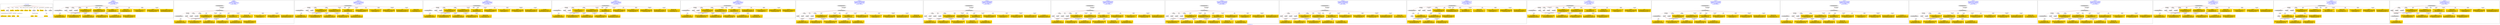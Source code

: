 digraph n0 {
fontcolor="blue"
remincross="true"
label="s28-wildlife-art.csv"
subgraph cluster_0 {
label="1-correct model"
n2[style="filled",color="white",fillcolor="lightgray",label="CulturalHeritageObject1"];
n3[shape="plaintext",style="filled",fillcolor="gold",label="Create Date"];
n4[style="filled",color="white",fillcolor="lightgray",label="Person1"];
n5[shape="plaintext",style="filled",fillcolor="gold",label="Description"];
n6[shape="plaintext",style="filled",fillcolor="gold",label="Measurements"];
n7[shape="plaintext",style="filled",fillcolor="gold",label="Materials"];
n8[shape="plaintext",style="filled",fillcolor="gold",label="Credit Line"];
n9[shape="plaintext",style="filled",fillcolor="gold",label="Owner"];
n10[style="filled",color="white",fillcolor="lightgray",label="Concept1"];
n11[shape="plaintext",style="filled",fillcolor="gold",label="Title"];
n12[shape="plaintext",style="filled",fillcolor="gold",label="ID Number"];
n13[style="filled",color="white",fillcolor="lightgray",label="Place1"];
n14[style="filled",color="white",fillcolor="lightgray",label="Concept2"];
n15[shape="plaintext",style="filled",fillcolor="gold",label="Maker Bio Country"];
n16[shape="plaintext",style="filled",fillcolor="gold",label="birthDate"];
n17[shape="plaintext",style="filled",fillcolor="gold",label="deathDate"];
n18[shape="plaintext",style="filled",fillcolor="gold",label="Maker"];
n19[shape="plaintext",style="filled",fillcolor="gold",label="Place Made"];
n20[shape="plaintext",style="filled",fillcolor="gold",label="Category"];
n21[shape="plaintext",style="filled",fillcolor="gold",label="Option1"];
}
subgraph cluster_1 {
label="candidate 0\nlink coherence:1.0\nnode coherence:1.0\nconfidence:0.3773932189169159\nmapping score:0.5616951755364078\ncost:16.9999\n-precision:0.47-recall:0.42"
n23[style="filled",color="white",fillcolor="lightgray",label="CulturalHeritageObject1"];
n24[style="filled",color="white",fillcolor="lightgray",label="CulturalHeritageObject2"];
n25[style="filled",color="white",fillcolor="lightgray",label="Person1"];
n26[style="filled",color="white",fillcolor="lightgray",label="Concept1"];
n27[style="filled",color="white",fillcolor="lightgray",label="Document1"];
n28[shape="plaintext",style="filled",fillcolor="gold",label="Option1\n[CulturalHeritageObject,description,0.336]\n[Person,countryAssociatedWithThePerson,0.335]\n[Person,nameOfThePerson,0.208]\n[CulturalHeritageObject,title,0.122]"];
n29[shape="plaintext",style="filled",fillcolor="gold",label="Category\n[Concept,prefLabel,0.589]\n[CulturalHeritageObject,description,0.218]\n[CulturalHeritageObject,created,0.1]\n[CulturalHeritageObject,title,0.093]"];
n30[shape="plaintext",style="filled",fillcolor="gold",label="Place Made\n[Concept,prefLabel,0.339]\n[CulturalHeritageObject,description,0.272]\n[CulturalHeritageObject,provenance,0.198]\n[Person,biographicalInformation,0.191]"];
n31[shape="plaintext",style="filled",fillcolor="gold",label="Description\n[CulturalHeritageObject,description,0.641]\n[CulturalHeritageObject,title,0.199]\n[Person,biographicalInformation,0.087]\n[Concept,prefLabel,0.073]"];
n32[shape="plaintext",style="filled",fillcolor="gold",label="deathDate\n[Person,dateOfDeath,0.507]\n[CulturalHeritageObject,created,0.332]\n[CulturalHeritageObject,provenance,0.092]\n[CulturalHeritageObject,title,0.069]"];
n33[shape="plaintext",style="filled",fillcolor="gold",label="Measurements\n[CulturalHeritageObject,extent,0.548]\n[CulturalHeritageObject,description,0.246]\n[CulturalHeritageObject,provenance,0.104]\n[CulturalHeritageObject,title,0.102]"];
n34[shape="plaintext",style="filled",fillcolor="gold",label="Credit Line\n[CulturalHeritageObject,provenance,0.447]\n[CulturalHeritageObject,rightsHolder,0.236]\n[CulturalHeritageObject,description,0.21]\n[Document,classLink,0.107]"];
n35[shape="plaintext",style="filled",fillcolor="gold",label="birthDate\n[CulturalHeritageObject,created,0.457]\n[Person,dateOfDeath,0.331]\n[Person,dateOfBirth,0.157]\n[CulturalHeritageObject,description,0.055]"];
n36[shape="plaintext",style="filled",fillcolor="gold",label="Maker Bio Country\n[Place,label,0.638]\n[CulturalHeritageObject,provenance,0.162]\n[Concept,prefLabel,0.125]\n[Person,biographicalInformation,0.075]"];
n37[shape="plaintext",style="filled",fillcolor="gold",label="Maker\n[Person,nameOfThePerson,0.343]\n[CulturalHeritageObject,provenance,0.239]\n[CulturalHeritageObject,description,0.228]\n[Document,classLink,0.189]"];
n38[shape="plaintext",style="filled",fillcolor="gold",label="Title\n[CulturalHeritageObject,description,0.423]\n[Document,classLink,0.211]\n[CulturalHeritageObject,title,0.192]\n[Concept,prefLabel,0.173]"];
n39[shape="plaintext",style="filled",fillcolor="gold",label="Materials\n[CulturalHeritageObject,medium,0.862]\n[CulturalHeritageObject,description,0.054]\n[CulturalHeritageObject,provenance,0.05]\n[Concept,prefLabel,0.034]"];
n40[shape="plaintext",style="filled",fillcolor="gold",label="Owner\n[CulturalHeritageObject,rightsHolder,0.367]\n[CulturalHeritageObject,provenance,0.32]\n[CulturalHeritageObject,description,0.171]\n[Person,biographicalInformation,0.143]"];
}
subgraph cluster_2 {
label="candidate 1\nlink coherence:1.0\nnode coherence:1.0\nconfidence:0.3773932189169159\nmapping score:0.5616951755364078\ncost:17.99985\n-precision:0.44-recall:0.42"
n42[style="filled",color="white",fillcolor="lightgray",label="CulturalHeritageObject1"];
n43[style="filled",color="white",fillcolor="lightgray",label="CulturalHeritageObject2"];
n44[style="filled",color="white",fillcolor="lightgray",label="Person1"];
n45[style="filled",color="white",fillcolor="lightgray",label="Concept1"];
n46[style="filled",color="white",fillcolor="lightgray",label="Document1"];
n47[style="filled",color="white",fillcolor="lightgray",label="EuropeanaAggregation1"];
n48[shape="plaintext",style="filled",fillcolor="gold",label="Option1\n[CulturalHeritageObject,description,0.336]\n[Person,countryAssociatedWithThePerson,0.335]\n[Person,nameOfThePerson,0.208]\n[CulturalHeritageObject,title,0.122]"];
n49[shape="plaintext",style="filled",fillcolor="gold",label="Category\n[Concept,prefLabel,0.589]\n[CulturalHeritageObject,description,0.218]\n[CulturalHeritageObject,created,0.1]\n[CulturalHeritageObject,title,0.093]"];
n50[shape="plaintext",style="filled",fillcolor="gold",label="Place Made\n[Concept,prefLabel,0.339]\n[CulturalHeritageObject,description,0.272]\n[CulturalHeritageObject,provenance,0.198]\n[Person,biographicalInformation,0.191]"];
n51[shape="plaintext",style="filled",fillcolor="gold",label="Description\n[CulturalHeritageObject,description,0.641]\n[CulturalHeritageObject,title,0.199]\n[Person,biographicalInformation,0.087]\n[Concept,prefLabel,0.073]"];
n52[shape="plaintext",style="filled",fillcolor="gold",label="deathDate\n[Person,dateOfDeath,0.507]\n[CulturalHeritageObject,created,0.332]\n[CulturalHeritageObject,provenance,0.092]\n[CulturalHeritageObject,title,0.069]"];
n53[shape="plaintext",style="filled",fillcolor="gold",label="Measurements\n[CulturalHeritageObject,extent,0.548]\n[CulturalHeritageObject,description,0.246]\n[CulturalHeritageObject,provenance,0.104]\n[CulturalHeritageObject,title,0.102]"];
n54[shape="plaintext",style="filled",fillcolor="gold",label="Credit Line\n[CulturalHeritageObject,provenance,0.447]\n[CulturalHeritageObject,rightsHolder,0.236]\n[CulturalHeritageObject,description,0.21]\n[Document,classLink,0.107]"];
n55[shape="plaintext",style="filled",fillcolor="gold",label="birthDate\n[CulturalHeritageObject,created,0.457]\n[Person,dateOfDeath,0.331]\n[Person,dateOfBirth,0.157]\n[CulturalHeritageObject,description,0.055]"];
n56[shape="plaintext",style="filled",fillcolor="gold",label="Maker Bio Country\n[Place,label,0.638]\n[CulturalHeritageObject,provenance,0.162]\n[Concept,prefLabel,0.125]\n[Person,biographicalInformation,0.075]"];
n57[shape="plaintext",style="filled",fillcolor="gold",label="Maker\n[Person,nameOfThePerson,0.343]\n[CulturalHeritageObject,provenance,0.239]\n[CulturalHeritageObject,description,0.228]\n[Document,classLink,0.189]"];
n58[shape="plaintext",style="filled",fillcolor="gold",label="Title\n[CulturalHeritageObject,description,0.423]\n[Document,classLink,0.211]\n[CulturalHeritageObject,title,0.192]\n[Concept,prefLabel,0.173]"];
n59[shape="plaintext",style="filled",fillcolor="gold",label="Materials\n[CulturalHeritageObject,medium,0.862]\n[CulturalHeritageObject,description,0.054]\n[CulturalHeritageObject,provenance,0.05]\n[Concept,prefLabel,0.034]"];
n60[shape="plaintext",style="filled",fillcolor="gold",label="Owner\n[CulturalHeritageObject,rightsHolder,0.367]\n[CulturalHeritageObject,provenance,0.32]\n[CulturalHeritageObject,description,0.171]\n[Person,biographicalInformation,0.143]"];
}
subgraph cluster_3 {
label="candidate 10\nlink coherence:0.9375\nnode coherence:0.9411764705882353\nconfidence:0.40712425578139755\nmapping score:0.5648181908411597\ncost:15.9999\n-precision:0.62-recall:0.53"
n62[style="filled",color="white",fillcolor="lightgray",label="CulturalHeritageObject1"];
n63[style="filled",color="white",fillcolor="lightgray",label="CulturalHeritageObject2"];
n64[style="filled",color="white",fillcolor="lightgray",label="Person1"];
n65[style="filled",color="white",fillcolor="lightgray",label="Concept1"];
n66[shape="plaintext",style="filled",fillcolor="gold",label="Option1\n[CulturalHeritageObject,description,0.336]\n[Person,countryAssociatedWithThePerson,0.335]\n[Person,nameOfThePerson,0.208]\n[CulturalHeritageObject,title,0.122]"];
n67[shape="plaintext",style="filled",fillcolor="gold",label="Category\n[Concept,prefLabel,0.589]\n[CulturalHeritageObject,description,0.218]\n[CulturalHeritageObject,created,0.1]\n[CulturalHeritageObject,title,0.093]"];
n68[shape="plaintext",style="filled",fillcolor="gold",label="Place Made\n[Concept,prefLabel,0.339]\n[CulturalHeritageObject,description,0.272]\n[CulturalHeritageObject,provenance,0.198]\n[Person,biographicalInformation,0.191]"];
n69[shape="plaintext",style="filled",fillcolor="gold",label="Description\n[CulturalHeritageObject,description,0.641]\n[CulturalHeritageObject,title,0.199]\n[Person,biographicalInformation,0.087]\n[Concept,prefLabel,0.073]"];
n70[shape="plaintext",style="filled",fillcolor="gold",label="deathDate\n[Person,dateOfDeath,0.507]\n[CulturalHeritageObject,created,0.332]\n[CulturalHeritageObject,provenance,0.092]\n[CulturalHeritageObject,title,0.069]"];
n71[shape="plaintext",style="filled",fillcolor="gold",label="Measurements\n[CulturalHeritageObject,extent,0.548]\n[CulturalHeritageObject,description,0.246]\n[CulturalHeritageObject,provenance,0.104]\n[CulturalHeritageObject,title,0.102]"];
n72[shape="plaintext",style="filled",fillcolor="gold",label="birthDate\n[CulturalHeritageObject,created,0.457]\n[Person,dateOfDeath,0.331]\n[Person,dateOfBirth,0.157]\n[CulturalHeritageObject,description,0.055]"];
n73[shape="plaintext",style="filled",fillcolor="gold",label="Credit Line\n[CulturalHeritageObject,provenance,0.447]\n[CulturalHeritageObject,rightsHolder,0.236]\n[CulturalHeritageObject,description,0.21]\n[Document,classLink,0.107]"];
n74[shape="plaintext",style="filled",fillcolor="gold",label="Maker\n[Person,nameOfThePerson,0.343]\n[CulturalHeritageObject,provenance,0.239]\n[CulturalHeritageObject,description,0.228]\n[Document,classLink,0.189]"];
n75[shape="plaintext",style="filled",fillcolor="gold",label="Title\n[CulturalHeritageObject,description,0.423]\n[Document,classLink,0.211]\n[CulturalHeritageObject,title,0.192]\n[Concept,prefLabel,0.173]"];
n76[shape="plaintext",style="filled",fillcolor="gold",label="Materials\n[CulturalHeritageObject,medium,0.862]\n[CulturalHeritageObject,description,0.054]\n[CulturalHeritageObject,provenance,0.05]\n[Concept,prefLabel,0.034]"];
n77[shape="plaintext",style="filled",fillcolor="gold",label="Owner\n[CulturalHeritageObject,rightsHolder,0.367]\n[CulturalHeritageObject,provenance,0.32]\n[CulturalHeritageObject,description,0.171]\n[Person,biographicalInformation,0.143]"];
n78[shape="plaintext",style="filled",fillcolor="gold",label="Maker Bio Country\n[Place,label,0.638]\n[CulturalHeritageObject,provenance,0.162]\n[Concept,prefLabel,0.125]\n[Person,biographicalInformation,0.075]"];
}
subgraph cluster_4 {
label="candidate 11\nlink coherence:0.9375\nnode coherence:0.9411764705882353\nconfidence:0.3933902874633881\nmapping score:0.5602402014018232\ncost:15.9999\n-precision:0.62-recall:0.53"
n80[style="filled",color="white",fillcolor="lightgray",label="CulturalHeritageObject1"];
n81[style="filled",color="white",fillcolor="lightgray",label="CulturalHeritageObject2"];
n82[style="filled",color="white",fillcolor="lightgray",label="Person1"];
n83[style="filled",color="white",fillcolor="lightgray",label="Concept1"];
n84[shape="plaintext",style="filled",fillcolor="gold",label="Option1\n[CulturalHeritageObject,description,0.336]\n[Person,countryAssociatedWithThePerson,0.335]\n[Person,nameOfThePerson,0.208]\n[CulturalHeritageObject,title,0.122]"];
n85[shape="plaintext",style="filled",fillcolor="gold",label="Category\n[Concept,prefLabel,0.589]\n[CulturalHeritageObject,description,0.218]\n[CulturalHeritageObject,created,0.1]\n[CulturalHeritageObject,title,0.093]"];
n86[shape="plaintext",style="filled",fillcolor="gold",label="Maker Bio Country\n[Place,label,0.638]\n[CulturalHeritageObject,provenance,0.162]\n[Concept,prefLabel,0.125]\n[Person,biographicalInformation,0.075]"];
n87[shape="plaintext",style="filled",fillcolor="gold",label="Description\n[CulturalHeritageObject,description,0.641]\n[CulturalHeritageObject,title,0.199]\n[Person,biographicalInformation,0.087]\n[Concept,prefLabel,0.073]"];
n88[shape="plaintext",style="filled",fillcolor="gold",label="deathDate\n[Person,dateOfDeath,0.507]\n[CulturalHeritageObject,created,0.332]\n[CulturalHeritageObject,provenance,0.092]\n[CulturalHeritageObject,title,0.069]"];
n89[shape="plaintext",style="filled",fillcolor="gold",label="Measurements\n[CulturalHeritageObject,extent,0.548]\n[CulturalHeritageObject,description,0.246]\n[CulturalHeritageObject,provenance,0.104]\n[CulturalHeritageObject,title,0.102]"];
n90[shape="plaintext",style="filled",fillcolor="gold",label="birthDate\n[CulturalHeritageObject,created,0.457]\n[Person,dateOfDeath,0.331]\n[Person,dateOfBirth,0.157]\n[CulturalHeritageObject,description,0.055]"];
n91[shape="plaintext",style="filled",fillcolor="gold",label="Credit Line\n[CulturalHeritageObject,provenance,0.447]\n[CulturalHeritageObject,rightsHolder,0.236]\n[CulturalHeritageObject,description,0.21]\n[Document,classLink,0.107]"];
n92[shape="plaintext",style="filled",fillcolor="gold",label="Maker\n[Person,nameOfThePerson,0.343]\n[CulturalHeritageObject,provenance,0.239]\n[CulturalHeritageObject,description,0.228]\n[Document,classLink,0.189]"];
n93[shape="plaintext",style="filled",fillcolor="gold",label="Title\n[CulturalHeritageObject,description,0.423]\n[Document,classLink,0.211]\n[CulturalHeritageObject,title,0.192]\n[Concept,prefLabel,0.173]"];
n94[shape="plaintext",style="filled",fillcolor="gold",label="Materials\n[CulturalHeritageObject,medium,0.862]\n[CulturalHeritageObject,description,0.054]\n[CulturalHeritageObject,provenance,0.05]\n[Concept,prefLabel,0.034]"];
n95[shape="plaintext",style="filled",fillcolor="gold",label="Owner\n[CulturalHeritageObject,rightsHolder,0.367]\n[CulturalHeritageObject,provenance,0.32]\n[CulturalHeritageObject,description,0.171]\n[Person,biographicalInformation,0.143]"];
n96[shape="plaintext",style="filled",fillcolor="gold",label="Place Made\n[Concept,prefLabel,0.339]\n[CulturalHeritageObject,description,0.272]\n[CulturalHeritageObject,provenance,0.198]\n[Person,biographicalInformation,0.191]"];
}
subgraph cluster_5 {
label="candidate 12\nlink coherence:0.9375\nnode coherence:0.9411764705882353\nconfidence:0.39087791490612145\nmapping score:0.5594027438827344\ncost:15.9999\n-precision:0.5-recall:0.42"
n98[style="filled",color="white",fillcolor="lightgray",label="CulturalHeritageObject1"];
n99[style="filled",color="white",fillcolor="lightgray",label="CulturalHeritageObject2"];
n100[style="filled",color="white",fillcolor="lightgray",label="Person1"];
n101[style="filled",color="white",fillcolor="lightgray",label="Concept1"];
n102[shape="plaintext",style="filled",fillcolor="gold",label="Option1\n[CulturalHeritageObject,description,0.336]\n[Person,countryAssociatedWithThePerson,0.335]\n[Person,nameOfThePerson,0.208]\n[CulturalHeritageObject,title,0.122]"];
n103[shape="plaintext",style="filled",fillcolor="gold",label="Category\n[Concept,prefLabel,0.589]\n[CulturalHeritageObject,description,0.218]\n[CulturalHeritageObject,created,0.1]\n[CulturalHeritageObject,title,0.093]"];
n104[shape="plaintext",style="filled",fillcolor="gold",label="Place Made\n[Concept,prefLabel,0.339]\n[CulturalHeritageObject,description,0.272]\n[CulturalHeritageObject,provenance,0.198]\n[Person,biographicalInformation,0.191]"];
n105[shape="plaintext",style="filled",fillcolor="gold",label="Title\n[CulturalHeritageObject,description,0.423]\n[Document,classLink,0.211]\n[CulturalHeritageObject,title,0.192]\n[Concept,prefLabel,0.173]"];
n106[shape="plaintext",style="filled",fillcolor="gold",label="deathDate\n[Person,dateOfDeath,0.507]\n[CulturalHeritageObject,created,0.332]\n[CulturalHeritageObject,provenance,0.092]\n[CulturalHeritageObject,title,0.069]"];
n107[shape="plaintext",style="filled",fillcolor="gold",label="Measurements\n[CulturalHeritageObject,extent,0.548]\n[CulturalHeritageObject,description,0.246]\n[CulturalHeritageObject,provenance,0.104]\n[CulturalHeritageObject,title,0.102]"];
n108[shape="plaintext",style="filled",fillcolor="gold",label="birthDate\n[CulturalHeritageObject,created,0.457]\n[Person,dateOfDeath,0.331]\n[Person,dateOfBirth,0.157]\n[CulturalHeritageObject,description,0.055]"];
n109[shape="plaintext",style="filled",fillcolor="gold",label="Credit Line\n[CulturalHeritageObject,provenance,0.447]\n[CulturalHeritageObject,rightsHolder,0.236]\n[CulturalHeritageObject,description,0.21]\n[Document,classLink,0.107]"];
n110[shape="plaintext",style="filled",fillcolor="gold",label="Maker\n[Person,nameOfThePerson,0.343]\n[CulturalHeritageObject,provenance,0.239]\n[CulturalHeritageObject,description,0.228]\n[Document,classLink,0.189]"];
n111[shape="plaintext",style="filled",fillcolor="gold",label="Description\n[CulturalHeritageObject,description,0.641]\n[CulturalHeritageObject,title,0.199]\n[Person,biographicalInformation,0.087]\n[Concept,prefLabel,0.073]"];
n112[shape="plaintext",style="filled",fillcolor="gold",label="Materials\n[CulturalHeritageObject,medium,0.862]\n[CulturalHeritageObject,description,0.054]\n[CulturalHeritageObject,provenance,0.05]\n[Concept,prefLabel,0.034]"];
n113[shape="plaintext",style="filled",fillcolor="gold",label="Owner\n[CulturalHeritageObject,rightsHolder,0.367]\n[CulturalHeritageObject,provenance,0.32]\n[CulturalHeritageObject,description,0.171]\n[Person,biographicalInformation,0.143]"];
n114[shape="plaintext",style="filled",fillcolor="gold",label="Maker Bio Country\n[Place,label,0.638]\n[CulturalHeritageObject,provenance,0.162]\n[Concept,prefLabel,0.125]\n[Person,biographicalInformation,0.075]"];
}
subgraph cluster_6 {
label="candidate 13\nlink coherence:0.9375\nnode coherence:0.9411764705882353\nconfidence:0.38928348142087155\nmapping score:0.5588712660543177\ncost:15.9999\n-precision:0.56-recall:0.47"
n116[style="filled",color="white",fillcolor="lightgray",label="CulturalHeritageObject1"];
n117[style="filled",color="white",fillcolor="lightgray",label="CulturalHeritageObject2"];
n118[style="filled",color="white",fillcolor="lightgray",label="Person1"];
n119[style="filled",color="white",fillcolor="lightgray",label="Concept1"];
n120[shape="plaintext",style="filled",fillcolor="gold",label="Option1\n[CulturalHeritageObject,description,0.336]\n[Person,countryAssociatedWithThePerson,0.335]\n[Person,nameOfThePerson,0.208]\n[CulturalHeritageObject,title,0.122]"];
n121[shape="plaintext",style="filled",fillcolor="gold",label="Category\n[Concept,prefLabel,0.589]\n[CulturalHeritageObject,description,0.218]\n[CulturalHeritageObject,created,0.1]\n[CulturalHeritageObject,title,0.093]"];
n122[shape="plaintext",style="filled",fillcolor="gold",label="Maker Bio Country\n[Place,label,0.638]\n[CulturalHeritageObject,provenance,0.162]\n[Concept,prefLabel,0.125]\n[Person,biographicalInformation,0.075]"];
n123[shape="plaintext",style="filled",fillcolor="gold",label="Description\n[CulturalHeritageObject,description,0.641]\n[CulturalHeritageObject,title,0.199]\n[Person,biographicalInformation,0.087]\n[Concept,prefLabel,0.073]"];
n124[shape="plaintext",style="filled",fillcolor="gold",label="deathDate\n[Person,dateOfDeath,0.507]\n[CulturalHeritageObject,created,0.332]\n[CulturalHeritageObject,provenance,0.092]\n[CulturalHeritageObject,title,0.069]"];
n125[shape="plaintext",style="filled",fillcolor="gold",label="Measurements\n[CulturalHeritageObject,extent,0.548]\n[CulturalHeritageObject,description,0.246]\n[CulturalHeritageObject,provenance,0.104]\n[CulturalHeritageObject,title,0.102]"];
n126[shape="plaintext",style="filled",fillcolor="gold",label="birthDate\n[CulturalHeritageObject,created,0.457]\n[Person,dateOfDeath,0.331]\n[Person,dateOfBirth,0.157]\n[CulturalHeritageObject,description,0.055]"];
n127[shape="plaintext",style="filled",fillcolor="gold",label="Owner\n[CulturalHeritageObject,rightsHolder,0.367]\n[CulturalHeritageObject,provenance,0.32]\n[CulturalHeritageObject,description,0.171]\n[Person,biographicalInformation,0.143]"];
n128[shape="plaintext",style="filled",fillcolor="gold",label="Maker\n[Person,nameOfThePerson,0.343]\n[CulturalHeritageObject,provenance,0.239]\n[CulturalHeritageObject,description,0.228]\n[Document,classLink,0.189]"];
n129[shape="plaintext",style="filled",fillcolor="gold",label="Title\n[CulturalHeritageObject,description,0.423]\n[Document,classLink,0.211]\n[CulturalHeritageObject,title,0.192]\n[Concept,prefLabel,0.173]"];
n130[shape="plaintext",style="filled",fillcolor="gold",label="Materials\n[CulturalHeritageObject,medium,0.862]\n[CulturalHeritageObject,description,0.054]\n[CulturalHeritageObject,provenance,0.05]\n[Concept,prefLabel,0.034]"];
n131[shape="plaintext",style="filled",fillcolor="gold",label="Place Made\n[Concept,prefLabel,0.339]\n[CulturalHeritageObject,description,0.272]\n[CulturalHeritageObject,provenance,0.198]\n[Person,biographicalInformation,0.191]"];
n132[shape="plaintext",style="filled",fillcolor="gold",label="Credit Line\n[CulturalHeritageObject,provenance,0.447]\n[CulturalHeritageObject,rightsHolder,0.236]\n[CulturalHeritageObject,description,0.21]\n[Document,classLink,0.107]"];
}
subgraph cluster_7 {
label="candidate 14\nlink coherence:0.8888888888888888\nnode coherence:0.9444444444444444\nconfidence:0.43557272318143253\nmapping score:0.5625698251060616\ncost:17.99986\n-precision:0.61-recall:0.58"
n134[style="filled",color="white",fillcolor="lightgray",label="CulturalHeritageObject1"];
n135[style="filled",color="white",fillcolor="lightgray",label="Person1"];
n136[style="filled",color="white",fillcolor="lightgray",label="Person2"];
n137[style="filled",color="white",fillcolor="lightgray",label="Concept1"];
n138[style="filled",color="white",fillcolor="lightgray",label="Concept2"];
n139[style="filled",color="white",fillcolor="lightgray",label="EuropeanaAggregation1"];
n140[shape="plaintext",style="filled",fillcolor="gold",label="Place Made\n[Concept,prefLabel,0.339]\n[CulturalHeritageObject,description,0.272]\n[CulturalHeritageObject,provenance,0.198]\n[Person,biographicalInformation,0.191]"];
n141[shape="plaintext",style="filled",fillcolor="gold",label="Category\n[Concept,prefLabel,0.589]\n[CulturalHeritageObject,description,0.218]\n[CulturalHeritageObject,created,0.1]\n[CulturalHeritageObject,title,0.093]"];
n142[shape="plaintext",style="filled",fillcolor="gold",label="Description\n[CulturalHeritageObject,description,0.641]\n[CulturalHeritageObject,title,0.199]\n[Person,biographicalInformation,0.087]\n[Concept,prefLabel,0.073]"];
n143[shape="plaintext",style="filled",fillcolor="gold",label="deathDate\n[Person,dateOfDeath,0.507]\n[CulturalHeritageObject,created,0.332]\n[CulturalHeritageObject,provenance,0.092]\n[CulturalHeritageObject,title,0.069]"];
n144[shape="plaintext",style="filled",fillcolor="gold",label="Measurements\n[CulturalHeritageObject,extent,0.548]\n[CulturalHeritageObject,description,0.246]\n[CulturalHeritageObject,provenance,0.104]\n[CulturalHeritageObject,title,0.102]"];
n145[shape="plaintext",style="filled",fillcolor="gold",label="birthDate\n[CulturalHeritageObject,created,0.457]\n[Person,dateOfDeath,0.331]\n[Person,dateOfBirth,0.157]\n[CulturalHeritageObject,description,0.055]"];
n146[shape="plaintext",style="filled",fillcolor="gold",label="Credit Line\n[CulturalHeritageObject,provenance,0.447]\n[CulturalHeritageObject,rightsHolder,0.236]\n[CulturalHeritageObject,description,0.21]\n[Document,classLink,0.107]"];
n147[shape="plaintext",style="filled",fillcolor="gold",label="Maker\n[Person,nameOfThePerson,0.343]\n[CulturalHeritageObject,provenance,0.239]\n[CulturalHeritageObject,description,0.228]\n[Document,classLink,0.189]"];
n148[shape="plaintext",style="filled",fillcolor="gold",label="Option1\n[CulturalHeritageObject,description,0.336]\n[Person,countryAssociatedWithThePerson,0.335]\n[Person,nameOfThePerson,0.208]\n[CulturalHeritageObject,title,0.122]"];
n149[shape="plaintext",style="filled",fillcolor="gold",label="Title\n[CulturalHeritageObject,description,0.423]\n[Document,classLink,0.211]\n[CulturalHeritageObject,title,0.192]\n[Concept,prefLabel,0.173]"];
n150[shape="plaintext",style="filled",fillcolor="gold",label="Materials\n[CulturalHeritageObject,medium,0.862]\n[CulturalHeritageObject,description,0.054]\n[CulturalHeritageObject,provenance,0.05]\n[Concept,prefLabel,0.034]"];
n151[shape="plaintext",style="filled",fillcolor="gold",label="Owner\n[CulturalHeritageObject,rightsHolder,0.367]\n[CulturalHeritageObject,provenance,0.32]\n[CulturalHeritageObject,description,0.171]\n[Person,biographicalInformation,0.143]"];
n152[shape="plaintext",style="filled",fillcolor="gold",label="Maker Bio Country\n[Place,label,0.638]\n[CulturalHeritageObject,provenance,0.162]\n[Concept,prefLabel,0.125]\n[Person,biographicalInformation,0.075]"];
}
subgraph cluster_8 {
label="candidate 15\nlink coherence:0.8888888888888888\nnode coherence:0.9444444444444444\nconfidence:0.421838754863423\nmapping score:0.5579918356667251\ncost:17.99986\n-precision:0.61-recall:0.58"
n154[style="filled",color="white",fillcolor="lightgray",label="CulturalHeritageObject1"];
n155[style="filled",color="white",fillcolor="lightgray",label="Person1"];
n156[style="filled",color="white",fillcolor="lightgray",label="Person2"];
n157[style="filled",color="white",fillcolor="lightgray",label="Concept1"];
n158[style="filled",color="white",fillcolor="lightgray",label="Concept2"];
n159[style="filled",color="white",fillcolor="lightgray",label="EuropeanaAggregation1"];
n160[shape="plaintext",style="filled",fillcolor="gold",label="Maker Bio Country\n[Place,label,0.638]\n[CulturalHeritageObject,provenance,0.162]\n[Concept,prefLabel,0.125]\n[Person,biographicalInformation,0.075]"];
n161[shape="plaintext",style="filled",fillcolor="gold",label="Category\n[Concept,prefLabel,0.589]\n[CulturalHeritageObject,description,0.218]\n[CulturalHeritageObject,created,0.1]\n[CulturalHeritageObject,title,0.093]"];
n162[shape="plaintext",style="filled",fillcolor="gold",label="Description\n[CulturalHeritageObject,description,0.641]\n[CulturalHeritageObject,title,0.199]\n[Person,biographicalInformation,0.087]\n[Concept,prefLabel,0.073]"];
n163[shape="plaintext",style="filled",fillcolor="gold",label="deathDate\n[Person,dateOfDeath,0.507]\n[CulturalHeritageObject,created,0.332]\n[CulturalHeritageObject,provenance,0.092]\n[CulturalHeritageObject,title,0.069]"];
n164[shape="plaintext",style="filled",fillcolor="gold",label="Measurements\n[CulturalHeritageObject,extent,0.548]\n[CulturalHeritageObject,description,0.246]\n[CulturalHeritageObject,provenance,0.104]\n[CulturalHeritageObject,title,0.102]"];
n165[shape="plaintext",style="filled",fillcolor="gold",label="birthDate\n[CulturalHeritageObject,created,0.457]\n[Person,dateOfDeath,0.331]\n[Person,dateOfBirth,0.157]\n[CulturalHeritageObject,description,0.055]"];
n166[shape="plaintext",style="filled",fillcolor="gold",label="Credit Line\n[CulturalHeritageObject,provenance,0.447]\n[CulturalHeritageObject,rightsHolder,0.236]\n[CulturalHeritageObject,description,0.21]\n[Document,classLink,0.107]"];
n167[shape="plaintext",style="filled",fillcolor="gold",label="Maker\n[Person,nameOfThePerson,0.343]\n[CulturalHeritageObject,provenance,0.239]\n[CulturalHeritageObject,description,0.228]\n[Document,classLink,0.189]"];
n168[shape="plaintext",style="filled",fillcolor="gold",label="Option1\n[CulturalHeritageObject,description,0.336]\n[Person,countryAssociatedWithThePerson,0.335]\n[Person,nameOfThePerson,0.208]\n[CulturalHeritageObject,title,0.122]"];
n169[shape="plaintext",style="filled",fillcolor="gold",label="Title\n[CulturalHeritageObject,description,0.423]\n[Document,classLink,0.211]\n[CulturalHeritageObject,title,0.192]\n[Concept,prefLabel,0.173]"];
n170[shape="plaintext",style="filled",fillcolor="gold",label="Materials\n[CulturalHeritageObject,medium,0.862]\n[CulturalHeritageObject,description,0.054]\n[CulturalHeritageObject,provenance,0.05]\n[Concept,prefLabel,0.034]"];
n171[shape="plaintext",style="filled",fillcolor="gold",label="Owner\n[CulturalHeritageObject,rightsHolder,0.367]\n[CulturalHeritageObject,provenance,0.32]\n[CulturalHeritageObject,description,0.171]\n[Person,biographicalInformation,0.143]"];
n172[shape="plaintext",style="filled",fillcolor="gold",label="Place Made\n[Concept,prefLabel,0.339]\n[CulturalHeritageObject,description,0.272]\n[CulturalHeritageObject,provenance,0.198]\n[Person,biographicalInformation,0.191]"];
}
subgraph cluster_9 {
label="candidate 16\nlink coherence:0.8888888888888888\nnode coherence:0.9444444444444444\nconfidence:0.4213031364047391\nmapping score:0.557813296180497\ncost:17.99986\n-precision:0.61-recall:0.58"
n174[style="filled",color="white",fillcolor="lightgray",label="CulturalHeritageObject1"];
n175[style="filled",color="white",fillcolor="lightgray",label="Person1"];
n176[style="filled",color="white",fillcolor="lightgray",label="Person2"];
n177[style="filled",color="white",fillcolor="lightgray",label="Concept1"];
n178[style="filled",color="white",fillcolor="lightgray",label="Concept2"];
n179[style="filled",color="white",fillcolor="lightgray",label="EuropeanaAggregation1"];
n180[shape="plaintext",style="filled",fillcolor="gold",label="Maker Bio Country\n[Place,label,0.638]\n[CulturalHeritageObject,provenance,0.162]\n[Concept,prefLabel,0.125]\n[Person,biographicalInformation,0.075]"];
n181[shape="plaintext",style="filled",fillcolor="gold",label="Category\n[Concept,prefLabel,0.589]\n[CulturalHeritageObject,description,0.218]\n[CulturalHeritageObject,created,0.1]\n[CulturalHeritageObject,title,0.093]"];
n182[shape="plaintext",style="filled",fillcolor="gold",label="Description\n[CulturalHeritageObject,description,0.641]\n[CulturalHeritageObject,title,0.199]\n[Person,biographicalInformation,0.087]\n[Concept,prefLabel,0.073]"];
n183[shape="plaintext",style="filled",fillcolor="gold",label="deathDate\n[Person,dateOfDeath,0.507]\n[CulturalHeritageObject,created,0.332]\n[CulturalHeritageObject,provenance,0.092]\n[CulturalHeritageObject,title,0.069]"];
n184[shape="plaintext",style="filled",fillcolor="gold",label="Measurements\n[CulturalHeritageObject,extent,0.548]\n[CulturalHeritageObject,description,0.246]\n[CulturalHeritageObject,provenance,0.104]\n[CulturalHeritageObject,title,0.102]"];
n185[shape="plaintext",style="filled",fillcolor="gold",label="birthDate\n[CulturalHeritageObject,created,0.457]\n[Person,dateOfDeath,0.331]\n[Person,dateOfBirth,0.157]\n[CulturalHeritageObject,description,0.055]"];
n186[shape="plaintext",style="filled",fillcolor="gold",label="Credit Line\n[CulturalHeritageObject,provenance,0.447]\n[CulturalHeritageObject,rightsHolder,0.236]\n[CulturalHeritageObject,description,0.21]\n[Document,classLink,0.107]"];
n187[shape="plaintext",style="filled",fillcolor="gold",label="Maker\n[Person,nameOfThePerson,0.343]\n[CulturalHeritageObject,provenance,0.239]\n[CulturalHeritageObject,description,0.228]\n[Document,classLink,0.189]"];
n188[shape="plaintext",style="filled",fillcolor="gold",label="Option1\n[CulturalHeritageObject,description,0.336]\n[Person,countryAssociatedWithThePerson,0.335]\n[Person,nameOfThePerson,0.208]\n[CulturalHeritageObject,title,0.122]"];
n189[shape="plaintext",style="filled",fillcolor="gold",label="Title\n[CulturalHeritageObject,description,0.423]\n[Document,classLink,0.211]\n[CulturalHeritageObject,title,0.192]\n[Concept,prefLabel,0.173]"];
n190[shape="plaintext",style="filled",fillcolor="gold",label="Materials\n[CulturalHeritageObject,medium,0.862]\n[CulturalHeritageObject,description,0.054]\n[CulturalHeritageObject,provenance,0.05]\n[Concept,prefLabel,0.034]"];
n191[shape="plaintext",style="filled",fillcolor="gold",label="Place Made\n[Concept,prefLabel,0.339]\n[CulturalHeritageObject,description,0.272]\n[CulturalHeritageObject,provenance,0.198]\n[Person,biographicalInformation,0.191]"];
n192[shape="plaintext",style="filled",fillcolor="gold",label="Owner\n[CulturalHeritageObject,rightsHolder,0.367]\n[CulturalHeritageObject,provenance,0.32]\n[CulturalHeritageObject,description,0.171]\n[Person,biographicalInformation,0.143]"];
}
subgraph cluster_10 {
label="candidate 17\nlink coherence:0.8888888888888888\nnode coherence:0.9444444444444444\nconfidence:0.4213031364047391\nmapping score:0.557813296180497\ncost:116.99986\n-precision:0.56-recall:0.53"
n194[style="filled",color="white",fillcolor="lightgray",label="CulturalHeritageObject1"];
n195[style="filled",color="white",fillcolor="lightgray",label="Person1"];
n196[style="filled",color="white",fillcolor="lightgray",label="Person2"];
n197[style="filled",color="white",fillcolor="lightgray",label="Concept1"];
n198[style="filled",color="white",fillcolor="lightgray",label="Concept2"];
n199[style="filled",color="white",fillcolor="lightgray",label="EuropeanaAggregation1"];
n200[shape="plaintext",style="filled",fillcolor="gold",label="Place Made\n[Concept,prefLabel,0.339]\n[CulturalHeritageObject,description,0.272]\n[CulturalHeritageObject,provenance,0.198]\n[Person,biographicalInformation,0.191]"];
n201[shape="plaintext",style="filled",fillcolor="gold",label="Maker Bio Country\n[Place,label,0.638]\n[CulturalHeritageObject,provenance,0.162]\n[Concept,prefLabel,0.125]\n[Person,biographicalInformation,0.075]"];
n202[shape="plaintext",style="filled",fillcolor="gold",label="Category\n[Concept,prefLabel,0.589]\n[CulturalHeritageObject,description,0.218]\n[CulturalHeritageObject,created,0.1]\n[CulturalHeritageObject,title,0.093]"];
n203[shape="plaintext",style="filled",fillcolor="gold",label="Description\n[CulturalHeritageObject,description,0.641]\n[CulturalHeritageObject,title,0.199]\n[Person,biographicalInformation,0.087]\n[Concept,prefLabel,0.073]"];
n204[shape="plaintext",style="filled",fillcolor="gold",label="Measurements\n[CulturalHeritageObject,extent,0.548]\n[CulturalHeritageObject,description,0.246]\n[CulturalHeritageObject,provenance,0.104]\n[CulturalHeritageObject,title,0.102]"];
n205[shape="plaintext",style="filled",fillcolor="gold",label="birthDate\n[CulturalHeritageObject,created,0.457]\n[Person,dateOfDeath,0.331]\n[Person,dateOfBirth,0.157]\n[CulturalHeritageObject,description,0.055]"];
n206[shape="plaintext",style="filled",fillcolor="gold",label="Credit Line\n[CulturalHeritageObject,provenance,0.447]\n[CulturalHeritageObject,rightsHolder,0.236]\n[CulturalHeritageObject,description,0.21]\n[Document,classLink,0.107]"];
n207[shape="plaintext",style="filled",fillcolor="gold",label="deathDate\n[Person,dateOfDeath,0.507]\n[CulturalHeritageObject,created,0.332]\n[CulturalHeritageObject,provenance,0.092]\n[CulturalHeritageObject,title,0.069]"];
n208[shape="plaintext",style="filled",fillcolor="gold",label="Option1\n[CulturalHeritageObject,description,0.336]\n[Person,countryAssociatedWithThePerson,0.335]\n[Person,nameOfThePerson,0.208]\n[CulturalHeritageObject,title,0.122]"];
n209[shape="plaintext",style="filled",fillcolor="gold",label="Maker\n[Person,nameOfThePerson,0.343]\n[CulturalHeritageObject,provenance,0.239]\n[CulturalHeritageObject,description,0.228]\n[Document,classLink,0.189]"];
n210[shape="plaintext",style="filled",fillcolor="gold",label="Title\n[CulturalHeritageObject,description,0.423]\n[Document,classLink,0.211]\n[CulturalHeritageObject,title,0.192]\n[Concept,prefLabel,0.173]"];
n211[shape="plaintext",style="filled",fillcolor="gold",label="Materials\n[CulturalHeritageObject,medium,0.862]\n[CulturalHeritageObject,description,0.054]\n[CulturalHeritageObject,provenance,0.05]\n[Concept,prefLabel,0.034]"];
n212[shape="plaintext",style="filled",fillcolor="gold",label="Owner\n[CulturalHeritageObject,rightsHolder,0.367]\n[CulturalHeritageObject,provenance,0.32]\n[CulturalHeritageObject,description,0.171]\n[Person,biographicalInformation,0.143]"];
}
subgraph cluster_11 {
label="candidate 18\nlink coherence:0.8888888888888888\nnode coherence:0.9444444444444444\nconfidence:0.4193263823061564\nmapping score:0.5571543781476361\ncost:17.99986\n-precision:0.5-recall:0.47"
n214[style="filled",color="white",fillcolor="lightgray",label="CulturalHeritageObject1"];
n215[style="filled",color="white",fillcolor="lightgray",label="Person1"];
n216[style="filled",color="white",fillcolor="lightgray",label="Person2"];
n217[style="filled",color="white",fillcolor="lightgray",label="Concept1"];
n218[style="filled",color="white",fillcolor="lightgray",label="Concept2"];
n219[style="filled",color="white",fillcolor="lightgray",label="EuropeanaAggregation1"];
n220[shape="plaintext",style="filled",fillcolor="gold",label="Place Made\n[Concept,prefLabel,0.339]\n[CulturalHeritageObject,description,0.272]\n[CulturalHeritageObject,provenance,0.198]\n[Person,biographicalInformation,0.191]"];
n221[shape="plaintext",style="filled",fillcolor="gold",label="Category\n[Concept,prefLabel,0.589]\n[CulturalHeritageObject,description,0.218]\n[CulturalHeritageObject,created,0.1]\n[CulturalHeritageObject,title,0.093]"];
n222[shape="plaintext",style="filled",fillcolor="gold",label="Title\n[CulturalHeritageObject,description,0.423]\n[Document,classLink,0.211]\n[CulturalHeritageObject,title,0.192]\n[Concept,prefLabel,0.173]"];
n223[shape="plaintext",style="filled",fillcolor="gold",label="deathDate\n[Person,dateOfDeath,0.507]\n[CulturalHeritageObject,created,0.332]\n[CulturalHeritageObject,provenance,0.092]\n[CulturalHeritageObject,title,0.069]"];
n224[shape="plaintext",style="filled",fillcolor="gold",label="Measurements\n[CulturalHeritageObject,extent,0.548]\n[CulturalHeritageObject,description,0.246]\n[CulturalHeritageObject,provenance,0.104]\n[CulturalHeritageObject,title,0.102]"];
n225[shape="plaintext",style="filled",fillcolor="gold",label="birthDate\n[CulturalHeritageObject,created,0.457]\n[Person,dateOfDeath,0.331]\n[Person,dateOfBirth,0.157]\n[CulturalHeritageObject,description,0.055]"];
n226[shape="plaintext",style="filled",fillcolor="gold",label="Credit Line\n[CulturalHeritageObject,provenance,0.447]\n[CulturalHeritageObject,rightsHolder,0.236]\n[CulturalHeritageObject,description,0.21]\n[Document,classLink,0.107]"];
n227[shape="plaintext",style="filled",fillcolor="gold",label="Maker\n[Person,nameOfThePerson,0.343]\n[CulturalHeritageObject,provenance,0.239]\n[CulturalHeritageObject,description,0.228]\n[Document,classLink,0.189]"];
n228[shape="plaintext",style="filled",fillcolor="gold",label="Option1\n[CulturalHeritageObject,description,0.336]\n[Person,countryAssociatedWithThePerson,0.335]\n[Person,nameOfThePerson,0.208]\n[CulturalHeritageObject,title,0.122]"];
n229[shape="plaintext",style="filled",fillcolor="gold",label="Description\n[CulturalHeritageObject,description,0.641]\n[CulturalHeritageObject,title,0.199]\n[Person,biographicalInformation,0.087]\n[Concept,prefLabel,0.073]"];
n230[shape="plaintext",style="filled",fillcolor="gold",label="Materials\n[CulturalHeritageObject,medium,0.862]\n[CulturalHeritageObject,description,0.054]\n[CulturalHeritageObject,provenance,0.05]\n[Concept,prefLabel,0.034]"];
n231[shape="plaintext",style="filled",fillcolor="gold",label="Owner\n[CulturalHeritageObject,rightsHolder,0.367]\n[CulturalHeritageObject,provenance,0.32]\n[CulturalHeritageObject,description,0.171]\n[Person,biographicalInformation,0.143]"];
n232[shape="plaintext",style="filled",fillcolor="gold",label="Maker Bio Country\n[Place,label,0.638]\n[CulturalHeritageObject,provenance,0.162]\n[Concept,prefLabel,0.125]\n[Person,biographicalInformation,0.075]"];
}
subgraph cluster_12 {
label="candidate 19\nlink coherence:0.8888888888888888\nnode coherence:1.0\nconfidence:0.3773932189169159\nmapping score:0.5616951755364078\ncost:116.99997\n-precision:0.44-recall:0.42"
n234[style="filled",color="white",fillcolor="lightgray",label="CulturalHeritageObject1"];
n235[style="filled",color="white",fillcolor="lightgray",label="CulturalHeritageObject2"];
n236[style="filled",color="white",fillcolor="lightgray",label="Place1"];
n237[style="filled",color="white",fillcolor="lightgray",label="Concept1"];
n238[style="filled",color="white",fillcolor="lightgray",label="Document1"];
n239[style="filled",color="white",fillcolor="lightgray",label="Person1"];
n240[shape="plaintext",style="filled",fillcolor="gold",label="Option1\n[CulturalHeritageObject,description,0.336]\n[Person,countryAssociatedWithThePerson,0.335]\n[Person,nameOfThePerson,0.208]\n[CulturalHeritageObject,title,0.122]"];
n241[shape="plaintext",style="filled",fillcolor="gold",label="Category\n[Concept,prefLabel,0.589]\n[CulturalHeritageObject,description,0.218]\n[CulturalHeritageObject,created,0.1]\n[CulturalHeritageObject,title,0.093]"];
n242[shape="plaintext",style="filled",fillcolor="gold",label="Place Made\n[Concept,prefLabel,0.339]\n[CulturalHeritageObject,description,0.272]\n[CulturalHeritageObject,provenance,0.198]\n[Person,biographicalInformation,0.191]"];
n243[shape="plaintext",style="filled",fillcolor="gold",label="Description\n[CulturalHeritageObject,description,0.641]\n[CulturalHeritageObject,title,0.199]\n[Person,biographicalInformation,0.087]\n[Concept,prefLabel,0.073]"];
n244[shape="plaintext",style="filled",fillcolor="gold",label="deathDate\n[Person,dateOfDeath,0.507]\n[CulturalHeritageObject,created,0.332]\n[CulturalHeritageObject,provenance,0.092]\n[CulturalHeritageObject,title,0.069]"];
n245[shape="plaintext",style="filled",fillcolor="gold",label="Measurements\n[CulturalHeritageObject,extent,0.548]\n[CulturalHeritageObject,description,0.246]\n[CulturalHeritageObject,provenance,0.104]\n[CulturalHeritageObject,title,0.102]"];
n246[shape="plaintext",style="filled",fillcolor="gold",label="Credit Line\n[CulturalHeritageObject,provenance,0.447]\n[CulturalHeritageObject,rightsHolder,0.236]\n[CulturalHeritageObject,description,0.21]\n[Document,classLink,0.107]"];
n247[shape="plaintext",style="filled",fillcolor="gold",label="birthDate\n[CulturalHeritageObject,created,0.457]\n[Person,dateOfDeath,0.331]\n[Person,dateOfBirth,0.157]\n[CulturalHeritageObject,description,0.055]"];
n248[shape="plaintext",style="filled",fillcolor="gold",label="Maker Bio Country\n[Place,label,0.638]\n[CulturalHeritageObject,provenance,0.162]\n[Concept,prefLabel,0.125]\n[Person,biographicalInformation,0.075]"];
n249[shape="plaintext",style="filled",fillcolor="gold",label="Maker\n[Person,nameOfThePerson,0.343]\n[CulturalHeritageObject,provenance,0.239]\n[CulturalHeritageObject,description,0.228]\n[Document,classLink,0.189]"];
n250[shape="plaintext",style="filled",fillcolor="gold",label="Title\n[CulturalHeritageObject,description,0.423]\n[Document,classLink,0.211]\n[CulturalHeritageObject,title,0.192]\n[Concept,prefLabel,0.173]"];
n251[shape="plaintext",style="filled",fillcolor="gold",label="Materials\n[CulturalHeritageObject,medium,0.862]\n[CulturalHeritageObject,description,0.054]\n[CulturalHeritageObject,provenance,0.05]\n[Concept,prefLabel,0.034]"];
n252[shape="plaintext",style="filled",fillcolor="gold",label="Owner\n[CulturalHeritageObject,rightsHolder,0.367]\n[CulturalHeritageObject,provenance,0.32]\n[CulturalHeritageObject,description,0.171]\n[Person,biographicalInformation,0.143]"];
}
subgraph cluster_13 {
label="candidate 2\nlink coherence:0.9444444444444444\nnode coherence:1.0\nconfidence:0.3773932189169159\nmapping score:0.5616951755364078\ncost:17.9999\n-precision:0.5-recall:0.47"
n254[style="filled",color="white",fillcolor="lightgray",label="CulturalHeritageObject1"];
n255[style="filled",color="white",fillcolor="lightgray",label="CulturalHeritageObject2"];
n256[style="filled",color="white",fillcolor="lightgray",label="Person1"];
n257[style="filled",color="white",fillcolor="lightgray",label="Place1"];
n258[style="filled",color="white",fillcolor="lightgray",label="Concept1"];
n259[style="filled",color="white",fillcolor="lightgray",label="Document1"];
n260[shape="plaintext",style="filled",fillcolor="gold",label="Option1\n[CulturalHeritageObject,description,0.336]\n[Person,countryAssociatedWithThePerson,0.335]\n[Person,nameOfThePerson,0.208]\n[CulturalHeritageObject,title,0.122]"];
n261[shape="plaintext",style="filled",fillcolor="gold",label="Category\n[Concept,prefLabel,0.589]\n[CulturalHeritageObject,description,0.218]\n[CulturalHeritageObject,created,0.1]\n[CulturalHeritageObject,title,0.093]"];
n262[shape="plaintext",style="filled",fillcolor="gold",label="Place Made\n[Concept,prefLabel,0.339]\n[CulturalHeritageObject,description,0.272]\n[CulturalHeritageObject,provenance,0.198]\n[Person,biographicalInformation,0.191]"];
n263[shape="plaintext",style="filled",fillcolor="gold",label="Description\n[CulturalHeritageObject,description,0.641]\n[CulturalHeritageObject,title,0.199]\n[Person,biographicalInformation,0.087]\n[Concept,prefLabel,0.073]"];
n264[shape="plaintext",style="filled",fillcolor="gold",label="deathDate\n[Person,dateOfDeath,0.507]\n[CulturalHeritageObject,created,0.332]\n[CulturalHeritageObject,provenance,0.092]\n[CulturalHeritageObject,title,0.069]"];
n265[shape="plaintext",style="filled",fillcolor="gold",label="Measurements\n[CulturalHeritageObject,extent,0.548]\n[CulturalHeritageObject,description,0.246]\n[CulturalHeritageObject,provenance,0.104]\n[CulturalHeritageObject,title,0.102]"];
n266[shape="plaintext",style="filled",fillcolor="gold",label="Credit Line\n[CulturalHeritageObject,provenance,0.447]\n[CulturalHeritageObject,rightsHolder,0.236]\n[CulturalHeritageObject,description,0.21]\n[Document,classLink,0.107]"];
n267[shape="plaintext",style="filled",fillcolor="gold",label="birthDate\n[CulturalHeritageObject,created,0.457]\n[Person,dateOfDeath,0.331]\n[Person,dateOfBirth,0.157]\n[CulturalHeritageObject,description,0.055]"];
n268[shape="plaintext",style="filled",fillcolor="gold",label="Maker Bio Country\n[Place,label,0.638]\n[CulturalHeritageObject,provenance,0.162]\n[Concept,prefLabel,0.125]\n[Person,biographicalInformation,0.075]"];
n269[shape="plaintext",style="filled",fillcolor="gold",label="Maker\n[Person,nameOfThePerson,0.343]\n[CulturalHeritageObject,provenance,0.239]\n[CulturalHeritageObject,description,0.228]\n[Document,classLink,0.189]"];
n270[shape="plaintext",style="filled",fillcolor="gold",label="Title\n[CulturalHeritageObject,description,0.423]\n[Document,classLink,0.211]\n[CulturalHeritageObject,title,0.192]\n[Concept,prefLabel,0.173]"];
n271[shape="plaintext",style="filled",fillcolor="gold",label="Materials\n[CulturalHeritageObject,medium,0.862]\n[CulturalHeritageObject,description,0.054]\n[CulturalHeritageObject,provenance,0.05]\n[Concept,prefLabel,0.034]"];
n272[shape="plaintext",style="filled",fillcolor="gold",label="Owner\n[CulturalHeritageObject,rightsHolder,0.367]\n[CulturalHeritageObject,provenance,0.32]\n[CulturalHeritageObject,description,0.171]\n[Person,biographicalInformation,0.143]"];
}
subgraph cluster_14 {
label="candidate 3\nlink coherence:0.9411764705882353\nnode coherence:0.9411764705882353\nconfidence:0.40712425578139755\nmapping score:0.5648181908411597\ncost:16.99985\n-precision:0.59-recall:0.53"
n274[style="filled",color="white",fillcolor="lightgray",label="CulturalHeritageObject1"];
n275[style="filled",color="white",fillcolor="lightgray",label="CulturalHeritageObject2"];
n276[style="filled",color="white",fillcolor="lightgray",label="Person1"];
n277[style="filled",color="white",fillcolor="lightgray",label="Concept1"];
n278[style="filled",color="white",fillcolor="lightgray",label="EuropeanaAggregation1"];
n279[shape="plaintext",style="filled",fillcolor="gold",label="Option1\n[CulturalHeritageObject,description,0.336]\n[Person,countryAssociatedWithThePerson,0.335]\n[Person,nameOfThePerson,0.208]\n[CulturalHeritageObject,title,0.122]"];
n280[shape="plaintext",style="filled",fillcolor="gold",label="Category\n[Concept,prefLabel,0.589]\n[CulturalHeritageObject,description,0.218]\n[CulturalHeritageObject,created,0.1]\n[CulturalHeritageObject,title,0.093]"];
n281[shape="plaintext",style="filled",fillcolor="gold",label="Place Made\n[Concept,prefLabel,0.339]\n[CulturalHeritageObject,description,0.272]\n[CulturalHeritageObject,provenance,0.198]\n[Person,biographicalInformation,0.191]"];
n282[shape="plaintext",style="filled",fillcolor="gold",label="Description\n[CulturalHeritageObject,description,0.641]\n[CulturalHeritageObject,title,0.199]\n[Person,biographicalInformation,0.087]\n[Concept,prefLabel,0.073]"];
n283[shape="plaintext",style="filled",fillcolor="gold",label="deathDate\n[Person,dateOfDeath,0.507]\n[CulturalHeritageObject,created,0.332]\n[CulturalHeritageObject,provenance,0.092]\n[CulturalHeritageObject,title,0.069]"];
n284[shape="plaintext",style="filled",fillcolor="gold",label="Measurements\n[CulturalHeritageObject,extent,0.548]\n[CulturalHeritageObject,description,0.246]\n[CulturalHeritageObject,provenance,0.104]\n[CulturalHeritageObject,title,0.102]"];
n285[shape="plaintext",style="filled",fillcolor="gold",label="birthDate\n[CulturalHeritageObject,created,0.457]\n[Person,dateOfDeath,0.331]\n[Person,dateOfBirth,0.157]\n[CulturalHeritageObject,description,0.055]"];
n286[shape="plaintext",style="filled",fillcolor="gold",label="Credit Line\n[CulturalHeritageObject,provenance,0.447]\n[CulturalHeritageObject,rightsHolder,0.236]\n[CulturalHeritageObject,description,0.21]\n[Document,classLink,0.107]"];
n287[shape="plaintext",style="filled",fillcolor="gold",label="Maker\n[Person,nameOfThePerson,0.343]\n[CulturalHeritageObject,provenance,0.239]\n[CulturalHeritageObject,description,0.228]\n[Document,classLink,0.189]"];
n288[shape="plaintext",style="filled",fillcolor="gold",label="Title\n[CulturalHeritageObject,description,0.423]\n[Document,classLink,0.211]\n[CulturalHeritageObject,title,0.192]\n[Concept,prefLabel,0.173]"];
n289[shape="plaintext",style="filled",fillcolor="gold",label="Materials\n[CulturalHeritageObject,medium,0.862]\n[CulturalHeritageObject,description,0.054]\n[CulturalHeritageObject,provenance,0.05]\n[Concept,prefLabel,0.034]"];
n290[shape="plaintext",style="filled",fillcolor="gold",label="Owner\n[CulturalHeritageObject,rightsHolder,0.367]\n[CulturalHeritageObject,provenance,0.32]\n[CulturalHeritageObject,description,0.171]\n[Person,biographicalInformation,0.143]"];
n291[shape="plaintext",style="filled",fillcolor="gold",label="Maker Bio Country\n[Place,label,0.638]\n[CulturalHeritageObject,provenance,0.162]\n[Concept,prefLabel,0.125]\n[Person,biographicalInformation,0.075]"];
}
subgraph cluster_15 {
label="candidate 4\nlink coherence:0.9411764705882353\nnode coherence:0.9411764705882353\nconfidence:0.3933902874633881\nmapping score:0.5602402014018232\ncost:16.99985\n-precision:0.59-recall:0.53"
n293[style="filled",color="white",fillcolor="lightgray",label="CulturalHeritageObject1"];
n294[style="filled",color="white",fillcolor="lightgray",label="CulturalHeritageObject2"];
n295[style="filled",color="white",fillcolor="lightgray",label="Person1"];
n296[style="filled",color="white",fillcolor="lightgray",label="Concept1"];
n297[style="filled",color="white",fillcolor="lightgray",label="EuropeanaAggregation1"];
n298[shape="plaintext",style="filled",fillcolor="gold",label="Option1\n[CulturalHeritageObject,description,0.336]\n[Person,countryAssociatedWithThePerson,0.335]\n[Person,nameOfThePerson,0.208]\n[CulturalHeritageObject,title,0.122]"];
n299[shape="plaintext",style="filled",fillcolor="gold",label="Category\n[Concept,prefLabel,0.589]\n[CulturalHeritageObject,description,0.218]\n[CulturalHeritageObject,created,0.1]\n[CulturalHeritageObject,title,0.093]"];
n300[shape="plaintext",style="filled",fillcolor="gold",label="Maker Bio Country\n[Place,label,0.638]\n[CulturalHeritageObject,provenance,0.162]\n[Concept,prefLabel,0.125]\n[Person,biographicalInformation,0.075]"];
n301[shape="plaintext",style="filled",fillcolor="gold",label="Description\n[CulturalHeritageObject,description,0.641]\n[CulturalHeritageObject,title,0.199]\n[Person,biographicalInformation,0.087]\n[Concept,prefLabel,0.073]"];
n302[shape="plaintext",style="filled",fillcolor="gold",label="deathDate\n[Person,dateOfDeath,0.507]\n[CulturalHeritageObject,created,0.332]\n[CulturalHeritageObject,provenance,0.092]\n[CulturalHeritageObject,title,0.069]"];
n303[shape="plaintext",style="filled",fillcolor="gold",label="Measurements\n[CulturalHeritageObject,extent,0.548]\n[CulturalHeritageObject,description,0.246]\n[CulturalHeritageObject,provenance,0.104]\n[CulturalHeritageObject,title,0.102]"];
n304[shape="plaintext",style="filled",fillcolor="gold",label="birthDate\n[CulturalHeritageObject,created,0.457]\n[Person,dateOfDeath,0.331]\n[Person,dateOfBirth,0.157]\n[CulturalHeritageObject,description,0.055]"];
n305[shape="plaintext",style="filled",fillcolor="gold",label="Credit Line\n[CulturalHeritageObject,provenance,0.447]\n[CulturalHeritageObject,rightsHolder,0.236]\n[CulturalHeritageObject,description,0.21]\n[Document,classLink,0.107]"];
n306[shape="plaintext",style="filled",fillcolor="gold",label="Maker\n[Person,nameOfThePerson,0.343]\n[CulturalHeritageObject,provenance,0.239]\n[CulturalHeritageObject,description,0.228]\n[Document,classLink,0.189]"];
n307[shape="plaintext",style="filled",fillcolor="gold",label="Title\n[CulturalHeritageObject,description,0.423]\n[Document,classLink,0.211]\n[CulturalHeritageObject,title,0.192]\n[Concept,prefLabel,0.173]"];
n308[shape="plaintext",style="filled",fillcolor="gold",label="Materials\n[CulturalHeritageObject,medium,0.862]\n[CulturalHeritageObject,description,0.054]\n[CulturalHeritageObject,provenance,0.05]\n[Concept,prefLabel,0.034]"];
n309[shape="plaintext",style="filled",fillcolor="gold",label="Owner\n[CulturalHeritageObject,rightsHolder,0.367]\n[CulturalHeritageObject,provenance,0.32]\n[CulturalHeritageObject,description,0.171]\n[Person,biographicalInformation,0.143]"];
n310[shape="plaintext",style="filled",fillcolor="gold",label="Place Made\n[Concept,prefLabel,0.339]\n[CulturalHeritageObject,description,0.272]\n[CulturalHeritageObject,provenance,0.198]\n[Person,biographicalInformation,0.191]"];
}
subgraph cluster_16 {
label="candidate 5\nlink coherence:0.9411764705882353\nnode coherence:0.9411764705882353\nconfidence:0.39087791490612145\nmapping score:0.5594027438827344\ncost:16.99985\n-precision:0.47-recall:0.42"
n312[style="filled",color="white",fillcolor="lightgray",label="CulturalHeritageObject1"];
n313[style="filled",color="white",fillcolor="lightgray",label="CulturalHeritageObject2"];
n314[style="filled",color="white",fillcolor="lightgray",label="Person1"];
n315[style="filled",color="white",fillcolor="lightgray",label="Concept1"];
n316[style="filled",color="white",fillcolor="lightgray",label="EuropeanaAggregation1"];
n317[shape="plaintext",style="filled",fillcolor="gold",label="Option1\n[CulturalHeritageObject,description,0.336]\n[Person,countryAssociatedWithThePerson,0.335]\n[Person,nameOfThePerson,0.208]\n[CulturalHeritageObject,title,0.122]"];
n318[shape="plaintext",style="filled",fillcolor="gold",label="Category\n[Concept,prefLabel,0.589]\n[CulturalHeritageObject,description,0.218]\n[CulturalHeritageObject,created,0.1]\n[CulturalHeritageObject,title,0.093]"];
n319[shape="plaintext",style="filled",fillcolor="gold",label="Place Made\n[Concept,prefLabel,0.339]\n[CulturalHeritageObject,description,0.272]\n[CulturalHeritageObject,provenance,0.198]\n[Person,biographicalInformation,0.191]"];
n320[shape="plaintext",style="filled",fillcolor="gold",label="Title\n[CulturalHeritageObject,description,0.423]\n[Document,classLink,0.211]\n[CulturalHeritageObject,title,0.192]\n[Concept,prefLabel,0.173]"];
n321[shape="plaintext",style="filled",fillcolor="gold",label="deathDate\n[Person,dateOfDeath,0.507]\n[CulturalHeritageObject,created,0.332]\n[CulturalHeritageObject,provenance,0.092]\n[CulturalHeritageObject,title,0.069]"];
n322[shape="plaintext",style="filled",fillcolor="gold",label="Measurements\n[CulturalHeritageObject,extent,0.548]\n[CulturalHeritageObject,description,0.246]\n[CulturalHeritageObject,provenance,0.104]\n[CulturalHeritageObject,title,0.102]"];
n323[shape="plaintext",style="filled",fillcolor="gold",label="birthDate\n[CulturalHeritageObject,created,0.457]\n[Person,dateOfDeath,0.331]\n[Person,dateOfBirth,0.157]\n[CulturalHeritageObject,description,0.055]"];
n324[shape="plaintext",style="filled",fillcolor="gold",label="Credit Line\n[CulturalHeritageObject,provenance,0.447]\n[CulturalHeritageObject,rightsHolder,0.236]\n[CulturalHeritageObject,description,0.21]\n[Document,classLink,0.107]"];
n325[shape="plaintext",style="filled",fillcolor="gold",label="Maker\n[Person,nameOfThePerson,0.343]\n[CulturalHeritageObject,provenance,0.239]\n[CulturalHeritageObject,description,0.228]\n[Document,classLink,0.189]"];
n326[shape="plaintext",style="filled",fillcolor="gold",label="Description\n[CulturalHeritageObject,description,0.641]\n[CulturalHeritageObject,title,0.199]\n[Person,biographicalInformation,0.087]\n[Concept,prefLabel,0.073]"];
n327[shape="plaintext",style="filled",fillcolor="gold",label="Materials\n[CulturalHeritageObject,medium,0.862]\n[CulturalHeritageObject,description,0.054]\n[CulturalHeritageObject,provenance,0.05]\n[Concept,prefLabel,0.034]"];
n328[shape="plaintext",style="filled",fillcolor="gold",label="Owner\n[CulturalHeritageObject,rightsHolder,0.367]\n[CulturalHeritageObject,provenance,0.32]\n[CulturalHeritageObject,description,0.171]\n[Person,biographicalInformation,0.143]"];
n329[shape="plaintext",style="filled",fillcolor="gold",label="Maker Bio Country\n[Place,label,0.638]\n[CulturalHeritageObject,provenance,0.162]\n[Concept,prefLabel,0.125]\n[Person,biographicalInformation,0.075]"];
}
subgraph cluster_17 {
label="candidate 6\nlink coherence:0.9411764705882353\nnode coherence:0.9411764705882353\nconfidence:0.38928348142087155\nmapping score:0.5588712660543177\ncost:16.99985\n-precision:0.53-recall:0.47"
n331[style="filled",color="white",fillcolor="lightgray",label="CulturalHeritageObject1"];
n332[style="filled",color="white",fillcolor="lightgray",label="CulturalHeritageObject2"];
n333[style="filled",color="white",fillcolor="lightgray",label="Person1"];
n334[style="filled",color="white",fillcolor="lightgray",label="Concept1"];
n335[style="filled",color="white",fillcolor="lightgray",label="EuropeanaAggregation1"];
n336[shape="plaintext",style="filled",fillcolor="gold",label="Option1\n[CulturalHeritageObject,description,0.336]\n[Person,countryAssociatedWithThePerson,0.335]\n[Person,nameOfThePerson,0.208]\n[CulturalHeritageObject,title,0.122]"];
n337[shape="plaintext",style="filled",fillcolor="gold",label="Category\n[Concept,prefLabel,0.589]\n[CulturalHeritageObject,description,0.218]\n[CulturalHeritageObject,created,0.1]\n[CulturalHeritageObject,title,0.093]"];
n338[shape="plaintext",style="filled",fillcolor="gold",label="Maker Bio Country\n[Place,label,0.638]\n[CulturalHeritageObject,provenance,0.162]\n[Concept,prefLabel,0.125]\n[Person,biographicalInformation,0.075]"];
n339[shape="plaintext",style="filled",fillcolor="gold",label="Description\n[CulturalHeritageObject,description,0.641]\n[CulturalHeritageObject,title,0.199]\n[Person,biographicalInformation,0.087]\n[Concept,prefLabel,0.073]"];
n340[shape="plaintext",style="filled",fillcolor="gold",label="deathDate\n[Person,dateOfDeath,0.507]\n[CulturalHeritageObject,created,0.332]\n[CulturalHeritageObject,provenance,0.092]\n[CulturalHeritageObject,title,0.069]"];
n341[shape="plaintext",style="filled",fillcolor="gold",label="Measurements\n[CulturalHeritageObject,extent,0.548]\n[CulturalHeritageObject,description,0.246]\n[CulturalHeritageObject,provenance,0.104]\n[CulturalHeritageObject,title,0.102]"];
n342[shape="plaintext",style="filled",fillcolor="gold",label="birthDate\n[CulturalHeritageObject,created,0.457]\n[Person,dateOfDeath,0.331]\n[Person,dateOfBirth,0.157]\n[CulturalHeritageObject,description,0.055]"];
n343[shape="plaintext",style="filled",fillcolor="gold",label="Owner\n[CulturalHeritageObject,rightsHolder,0.367]\n[CulturalHeritageObject,provenance,0.32]\n[CulturalHeritageObject,description,0.171]\n[Person,biographicalInformation,0.143]"];
n344[shape="plaintext",style="filled",fillcolor="gold",label="Maker\n[Person,nameOfThePerson,0.343]\n[CulturalHeritageObject,provenance,0.239]\n[CulturalHeritageObject,description,0.228]\n[Document,classLink,0.189]"];
n345[shape="plaintext",style="filled",fillcolor="gold",label="Title\n[CulturalHeritageObject,description,0.423]\n[Document,classLink,0.211]\n[CulturalHeritageObject,title,0.192]\n[Concept,prefLabel,0.173]"];
n346[shape="plaintext",style="filled",fillcolor="gold",label="Materials\n[CulturalHeritageObject,medium,0.862]\n[CulturalHeritageObject,description,0.054]\n[CulturalHeritageObject,provenance,0.05]\n[Concept,prefLabel,0.034]"];
n347[shape="plaintext",style="filled",fillcolor="gold",label="Place Made\n[Concept,prefLabel,0.339]\n[CulturalHeritageObject,description,0.272]\n[CulturalHeritageObject,provenance,0.198]\n[Person,biographicalInformation,0.191]"];
n348[shape="plaintext",style="filled",fillcolor="gold",label="Credit Line\n[CulturalHeritageObject,provenance,0.447]\n[CulturalHeritageObject,rightsHolder,0.236]\n[CulturalHeritageObject,description,0.21]\n[Document,classLink,0.107]"];
}
subgraph cluster_18 {
label="candidate 7\nlink coherence:0.9411764705882353\nnode coherence:1.0\nconfidence:0.3773932189169159\nmapping score:0.5616951755364078\ncost:16.9999\n-precision:0.41-recall:0.37"
n350[style="filled",color="white",fillcolor="lightgray",label="CulturalHeritageObject1"];
n351[style="filled",color="white",fillcolor="lightgray",label="CulturalHeritageObject2"];
n352[style="filled",color="white",fillcolor="lightgray",label="Person1"];
n353[style="filled",color="white",fillcolor="lightgray",label="Concept1"];
n354[style="filled",color="white",fillcolor="lightgray",label="Document1"];
n355[shape="plaintext",style="filled",fillcolor="gold",label="Option1\n[CulturalHeritageObject,description,0.336]\n[Person,countryAssociatedWithThePerson,0.335]\n[Person,nameOfThePerson,0.208]\n[CulturalHeritageObject,title,0.122]"];
n356[shape="plaintext",style="filled",fillcolor="gold",label="Category\n[Concept,prefLabel,0.589]\n[CulturalHeritageObject,description,0.218]\n[CulturalHeritageObject,created,0.1]\n[CulturalHeritageObject,title,0.093]"];
n357[shape="plaintext",style="filled",fillcolor="gold",label="Place Made\n[Concept,prefLabel,0.339]\n[CulturalHeritageObject,description,0.272]\n[CulturalHeritageObject,provenance,0.198]\n[Person,biographicalInformation,0.191]"];
n358[shape="plaintext",style="filled",fillcolor="gold",label="Description\n[CulturalHeritageObject,description,0.641]\n[CulturalHeritageObject,title,0.199]\n[Person,biographicalInformation,0.087]\n[Concept,prefLabel,0.073]"];
n359[shape="plaintext",style="filled",fillcolor="gold",label="deathDate\n[Person,dateOfDeath,0.507]\n[CulturalHeritageObject,created,0.332]\n[CulturalHeritageObject,provenance,0.092]\n[CulturalHeritageObject,title,0.069]"];
n360[shape="plaintext",style="filled",fillcolor="gold",label="Measurements\n[CulturalHeritageObject,extent,0.548]\n[CulturalHeritageObject,description,0.246]\n[CulturalHeritageObject,provenance,0.104]\n[CulturalHeritageObject,title,0.102]"];
n361[shape="plaintext",style="filled",fillcolor="gold",label="Credit Line\n[CulturalHeritageObject,provenance,0.447]\n[CulturalHeritageObject,rightsHolder,0.236]\n[CulturalHeritageObject,description,0.21]\n[Document,classLink,0.107]"];
n362[shape="plaintext",style="filled",fillcolor="gold",label="birthDate\n[CulturalHeritageObject,created,0.457]\n[Person,dateOfDeath,0.331]\n[Person,dateOfBirth,0.157]\n[CulturalHeritageObject,description,0.055]"];
n363[shape="plaintext",style="filled",fillcolor="gold",label="Maker Bio Country\n[Place,label,0.638]\n[CulturalHeritageObject,provenance,0.162]\n[Concept,prefLabel,0.125]\n[Person,biographicalInformation,0.075]"];
n364[shape="plaintext",style="filled",fillcolor="gold",label="Maker\n[Person,nameOfThePerson,0.343]\n[CulturalHeritageObject,provenance,0.239]\n[CulturalHeritageObject,description,0.228]\n[Document,classLink,0.189]"];
n365[shape="plaintext",style="filled",fillcolor="gold",label="Title\n[CulturalHeritageObject,description,0.423]\n[Document,classLink,0.211]\n[CulturalHeritageObject,title,0.192]\n[Concept,prefLabel,0.173]"];
n366[shape="plaintext",style="filled",fillcolor="gold",label="Materials\n[CulturalHeritageObject,medium,0.862]\n[CulturalHeritageObject,description,0.054]\n[CulturalHeritageObject,provenance,0.05]\n[Concept,prefLabel,0.034]"];
n367[shape="plaintext",style="filled",fillcolor="gold",label="Owner\n[CulturalHeritageObject,rightsHolder,0.367]\n[CulturalHeritageObject,provenance,0.32]\n[CulturalHeritageObject,description,0.171]\n[Person,biographicalInformation,0.143]"];
}
subgraph cluster_19 {
label="candidate 8\nlink coherence:0.9411764705882353\nnode coherence:1.0\nconfidence:0.3773932189169159\nmapping score:0.5616951755364078\ncost:115.99997\n-precision:0.41-recall:0.37"
n369[style="filled",color="white",fillcolor="lightgray",label="CulturalHeritageObject1"];
n370[style="filled",color="white",fillcolor="lightgray",label="CulturalHeritageObject2"];
n371[style="filled",color="white",fillcolor="lightgray",label="Concept1"];
n372[style="filled",color="white",fillcolor="lightgray",label="Document1"];
n373[style="filled",color="white",fillcolor="lightgray",label="Person1"];
n374[shape="plaintext",style="filled",fillcolor="gold",label="Option1\n[CulturalHeritageObject,description,0.336]\n[Person,countryAssociatedWithThePerson,0.335]\n[Person,nameOfThePerson,0.208]\n[CulturalHeritageObject,title,0.122]"];
n375[shape="plaintext",style="filled",fillcolor="gold",label="Category\n[Concept,prefLabel,0.589]\n[CulturalHeritageObject,description,0.218]\n[CulturalHeritageObject,created,0.1]\n[CulturalHeritageObject,title,0.093]"];
n376[shape="plaintext",style="filled",fillcolor="gold",label="Place Made\n[Concept,prefLabel,0.339]\n[CulturalHeritageObject,description,0.272]\n[CulturalHeritageObject,provenance,0.198]\n[Person,biographicalInformation,0.191]"];
n377[shape="plaintext",style="filled",fillcolor="gold",label="Description\n[CulturalHeritageObject,description,0.641]\n[CulturalHeritageObject,title,0.199]\n[Person,biographicalInformation,0.087]\n[Concept,prefLabel,0.073]"];
n378[shape="plaintext",style="filled",fillcolor="gold",label="deathDate\n[Person,dateOfDeath,0.507]\n[CulturalHeritageObject,created,0.332]\n[CulturalHeritageObject,provenance,0.092]\n[CulturalHeritageObject,title,0.069]"];
n379[shape="plaintext",style="filled",fillcolor="gold",label="Measurements\n[CulturalHeritageObject,extent,0.548]\n[CulturalHeritageObject,description,0.246]\n[CulturalHeritageObject,provenance,0.104]\n[CulturalHeritageObject,title,0.102]"];
n380[shape="plaintext",style="filled",fillcolor="gold",label="Credit Line\n[CulturalHeritageObject,provenance,0.447]\n[CulturalHeritageObject,rightsHolder,0.236]\n[CulturalHeritageObject,description,0.21]\n[Document,classLink,0.107]"];
n381[shape="plaintext",style="filled",fillcolor="gold",label="birthDate\n[CulturalHeritageObject,created,0.457]\n[Person,dateOfDeath,0.331]\n[Person,dateOfBirth,0.157]\n[CulturalHeritageObject,description,0.055]"];
n382[shape="plaintext",style="filled",fillcolor="gold",label="Maker Bio Country\n[Place,label,0.638]\n[CulturalHeritageObject,provenance,0.162]\n[Concept,prefLabel,0.125]\n[Person,biographicalInformation,0.075]"];
n383[shape="plaintext",style="filled",fillcolor="gold",label="Maker\n[Person,nameOfThePerson,0.343]\n[CulturalHeritageObject,provenance,0.239]\n[CulturalHeritageObject,description,0.228]\n[Document,classLink,0.189]"];
n384[shape="plaintext",style="filled",fillcolor="gold",label="Title\n[CulturalHeritageObject,description,0.423]\n[Document,classLink,0.211]\n[CulturalHeritageObject,title,0.192]\n[Concept,prefLabel,0.173]"];
n385[shape="plaintext",style="filled",fillcolor="gold",label="Materials\n[CulturalHeritageObject,medium,0.862]\n[CulturalHeritageObject,description,0.054]\n[CulturalHeritageObject,provenance,0.05]\n[Concept,prefLabel,0.034]"];
n386[shape="plaintext",style="filled",fillcolor="gold",label="Owner\n[CulturalHeritageObject,rightsHolder,0.367]\n[CulturalHeritageObject,provenance,0.32]\n[CulturalHeritageObject,description,0.171]\n[Person,biographicalInformation,0.143]"];
}
subgraph cluster_20 {
label="candidate 9\nlink coherence:0.9411764705882353\nnode coherence:1.0\nconfidence:0.3773932189169159\nmapping score:0.5616951755364078\ncost:116.009912\n-precision:0.47-recall:0.42"
n388[style="filled",color="white",fillcolor="lightgray",label="CulturalHeritageObject1"];
n389[style="filled",color="white",fillcolor="lightgray",label="Person1"];
n390[style="filled",color="white",fillcolor="lightgray",label="Concept1"];
n391[style="filled",color="white",fillcolor="lightgray",label="Document1"];
n392[style="filled",color="white",fillcolor="lightgray",label="CulturalHeritageObject2"];
n393[shape="plaintext",style="filled",fillcolor="gold",label="Option1\n[CulturalHeritageObject,description,0.336]\n[Person,countryAssociatedWithThePerson,0.335]\n[Person,nameOfThePerson,0.208]\n[CulturalHeritageObject,title,0.122]"];
n394[shape="plaintext",style="filled",fillcolor="gold",label="Category\n[Concept,prefLabel,0.589]\n[CulturalHeritageObject,description,0.218]\n[CulturalHeritageObject,created,0.1]\n[CulturalHeritageObject,title,0.093]"];
n395[shape="plaintext",style="filled",fillcolor="gold",label="Place Made\n[Concept,prefLabel,0.339]\n[CulturalHeritageObject,description,0.272]\n[CulturalHeritageObject,provenance,0.198]\n[Person,biographicalInformation,0.191]"];
n396[shape="plaintext",style="filled",fillcolor="gold",label="Description\n[CulturalHeritageObject,description,0.641]\n[CulturalHeritageObject,title,0.199]\n[Person,biographicalInformation,0.087]\n[Concept,prefLabel,0.073]"];
n397[shape="plaintext",style="filled",fillcolor="gold",label="deathDate\n[Person,dateOfDeath,0.507]\n[CulturalHeritageObject,created,0.332]\n[CulturalHeritageObject,provenance,0.092]\n[CulturalHeritageObject,title,0.069]"];
n398[shape="plaintext",style="filled",fillcolor="gold",label="Measurements\n[CulturalHeritageObject,extent,0.548]\n[CulturalHeritageObject,description,0.246]\n[CulturalHeritageObject,provenance,0.104]\n[CulturalHeritageObject,title,0.102]"];
n399[shape="plaintext",style="filled",fillcolor="gold",label="Credit Line\n[CulturalHeritageObject,provenance,0.447]\n[CulturalHeritageObject,rightsHolder,0.236]\n[CulturalHeritageObject,description,0.21]\n[Document,classLink,0.107]"];
n400[shape="plaintext",style="filled",fillcolor="gold",label="birthDate\n[CulturalHeritageObject,created,0.457]\n[Person,dateOfDeath,0.331]\n[Person,dateOfBirth,0.157]\n[CulturalHeritageObject,description,0.055]"];
n401[shape="plaintext",style="filled",fillcolor="gold",label="Maker Bio Country\n[Place,label,0.638]\n[CulturalHeritageObject,provenance,0.162]\n[Concept,prefLabel,0.125]\n[Person,biographicalInformation,0.075]"];
n402[shape="plaintext",style="filled",fillcolor="gold",label="Maker\n[Person,nameOfThePerson,0.343]\n[CulturalHeritageObject,provenance,0.239]\n[CulturalHeritageObject,description,0.228]\n[Document,classLink,0.189]"];
n403[shape="plaintext",style="filled",fillcolor="gold",label="Title\n[CulturalHeritageObject,description,0.423]\n[Document,classLink,0.211]\n[CulturalHeritageObject,title,0.192]\n[Concept,prefLabel,0.173]"];
n404[shape="plaintext",style="filled",fillcolor="gold",label="Materials\n[CulturalHeritageObject,medium,0.862]\n[CulturalHeritageObject,description,0.054]\n[CulturalHeritageObject,provenance,0.05]\n[Concept,prefLabel,0.034]"];
n405[shape="plaintext",style="filled",fillcolor="gold",label="Owner\n[CulturalHeritageObject,rightsHolder,0.367]\n[CulturalHeritageObject,provenance,0.32]\n[CulturalHeritageObject,description,0.171]\n[Person,biographicalInformation,0.143]"];
}
n2 -> n3[color="brown",fontcolor="black",label="created"]
n2 -> n4[color="brown",fontcolor="black",label="creator"]
n2 -> n5[color="brown",fontcolor="black",label="description"]
n2 -> n6[color="brown",fontcolor="black",label="extent"]
n2 -> n7[color="brown",fontcolor="black",label="medium"]
n2 -> n8[color="brown",fontcolor="black",label="provenance"]
n2 -> n9[color="brown",fontcolor="black",label="rightsHolder"]
n2 -> n10[color="brown",fontcolor="black",label="subject"]
n2 -> n11[color="brown",fontcolor="black",label="title"]
n2 -> n12[color="brown",fontcolor="black",label="accessionNumber"]
n2 -> n13[color="brown",fontcolor="black",label="associatedPlace"]
n2 -> n14[color="brown",fontcolor="black",label="hasType"]
n4 -> n15[color="brown",fontcolor="black",label="biographicalInformation"]
n4 -> n16[color="brown",fontcolor="black",label="dateOfBirth"]
n4 -> n17[color="brown",fontcolor="black",label="dateOfDeath"]
n4 -> n18[color="brown",fontcolor="black",label="nameOfThePerson"]
n13 -> n19[color="brown",fontcolor="black",label="label"]
n10 -> n20[color="brown",fontcolor="black",label="prefLabel"]
n10 -> n21[color="brown",fontcolor="black",label="prefLabel"]
n23 -> n24[color="brown",fontcolor="black",label="isRelatedTo\nw=0.99999"]
n23 -> n25[color="brown",fontcolor="black",label="creator\nw=0.99993"]
n23 -> n26[color="brown",fontcolor="black",label="subject\nw=0.99998"]
n23 -> n27[color="brown",fontcolor="black",label="page\nw=1.0"]
n25 -> n28[color="brown",fontcolor="black",label="countryAssociatedWithThePerson\nw=1.0"]
n24 -> n29[color="brown",fontcolor="black",label="title\nw=1.0"]
n26 -> n30[color="brown",fontcolor="black",label="prefLabel\nw=1.0"]
n23 -> n31[color="brown",fontcolor="black",label="description\nw=1.0"]
n25 -> n32[color="brown",fontcolor="black",label="dateOfDeath\nw=1.0"]
n23 -> n33[color="brown",fontcolor="black",label="extent\nw=1.0"]
n27 -> n34[color="brown",fontcolor="black",label="classLink\nw=1.0"]
n23 -> n35[color="brown",fontcolor="black",label="created\nw=1.0"]
n23 -> n36[color="brown",fontcolor="black",label="provenance\nw=1.0"]
n25 -> n37[color="brown",fontcolor="black",label="nameOfThePerson\nw=1.0"]
n23 -> n38[color="brown",fontcolor="black",label="title\nw=1.0"]
n23 -> n39[color="brown",fontcolor="black",label="medium\nw=1.0"]
n23 -> n40[color="brown",fontcolor="black",label="provenance\nw=1.0"]
n42 -> n43[color="brown",fontcolor="black",label="isRelatedTo\nw=0.99999"]
n42 -> n44[color="brown",fontcolor="black",label="creator\nw=0.99993"]
n42 -> n45[color="brown",fontcolor="black",label="subject\nw=0.99998"]
n42 -> n46[color="brown",fontcolor="black",label="page\nw=1.0"]
n47 -> n42[color="brown",fontcolor="black",label="aggregatedCHO\nw=0.99995"]
n44 -> n48[color="brown",fontcolor="black",label="countryAssociatedWithThePerson\nw=1.0"]
n43 -> n49[color="brown",fontcolor="black",label="title\nw=1.0"]
n45 -> n50[color="brown",fontcolor="black",label="prefLabel\nw=1.0"]
n42 -> n51[color="brown",fontcolor="black",label="description\nw=1.0"]
n44 -> n52[color="brown",fontcolor="black",label="dateOfDeath\nw=1.0"]
n42 -> n53[color="brown",fontcolor="black",label="extent\nw=1.0"]
n46 -> n54[color="brown",fontcolor="black",label="classLink\nw=1.0"]
n42 -> n55[color="brown",fontcolor="black",label="created\nw=1.0"]
n42 -> n56[color="brown",fontcolor="black",label="provenance\nw=1.0"]
n44 -> n57[color="brown",fontcolor="black",label="nameOfThePerson\nw=1.0"]
n42 -> n58[color="brown",fontcolor="black",label="title\nw=1.0"]
n42 -> n59[color="brown",fontcolor="black",label="medium\nw=1.0"]
n42 -> n60[color="brown",fontcolor="black",label="provenance\nw=1.0"]
n62 -> n63[color="brown",fontcolor="black",label="isRelatedTo\nw=0.99999"]
n62 -> n64[color="brown",fontcolor="black",label="creator\nw=0.99993"]
n62 -> n65[color="brown",fontcolor="black",label="subject\nw=0.99998"]
n64 -> n66[color="brown",fontcolor="black",label="countryAssociatedWithThePerson\nw=1.0"]
n63 -> n67[color="brown",fontcolor="black",label="title\nw=1.0"]
n65 -> n68[color="brown",fontcolor="black",label="prefLabel\nw=1.0"]
n62 -> n69[color="brown",fontcolor="black",label="description\nw=1.0"]
n64 -> n70[color="brown",fontcolor="black",label="dateOfDeath\nw=1.0"]
n62 -> n71[color="brown",fontcolor="black",label="extent\nw=1.0"]
n62 -> n72[color="brown",fontcolor="black",label="created\nw=1.0"]
n62 -> n73[color="brown",fontcolor="black",label="provenance\nw=1.0"]
n64 -> n74[color="brown",fontcolor="black",label="nameOfThePerson\nw=1.0"]
n62 -> n75[color="brown",fontcolor="black",label="title\nw=1.0"]
n62 -> n76[color="brown",fontcolor="black",label="medium\nw=1.0"]
n62 -> n77[color="brown",fontcolor="black",label="rightsHolder\nw=1.0"]
n62 -> n78[color="brown",fontcolor="black",label="provenance\nw=1.0"]
n80 -> n81[color="brown",fontcolor="black",label="isRelatedTo\nw=0.99999"]
n80 -> n82[color="brown",fontcolor="black",label="creator\nw=0.99993"]
n80 -> n83[color="brown",fontcolor="black",label="subject\nw=0.99998"]
n82 -> n84[color="brown",fontcolor="black",label="countryAssociatedWithThePerson\nw=1.0"]
n81 -> n85[color="brown",fontcolor="black",label="title\nw=1.0"]
n83 -> n86[color="brown",fontcolor="black",label="prefLabel\nw=1.0"]
n80 -> n87[color="brown",fontcolor="black",label="description\nw=1.0"]
n82 -> n88[color="brown",fontcolor="black",label="dateOfDeath\nw=1.0"]
n80 -> n89[color="brown",fontcolor="black",label="extent\nw=1.0"]
n80 -> n90[color="brown",fontcolor="black",label="created\nw=1.0"]
n80 -> n91[color="brown",fontcolor="black",label="provenance\nw=1.0"]
n82 -> n92[color="brown",fontcolor="black",label="nameOfThePerson\nw=1.0"]
n80 -> n93[color="brown",fontcolor="black",label="title\nw=1.0"]
n80 -> n94[color="brown",fontcolor="black",label="medium\nw=1.0"]
n80 -> n95[color="brown",fontcolor="black",label="rightsHolder\nw=1.0"]
n80 -> n96[color="brown",fontcolor="black",label="provenance\nw=1.0"]
n98 -> n99[color="brown",fontcolor="black",label="isRelatedTo\nw=0.99999"]
n98 -> n100[color="brown",fontcolor="black",label="creator\nw=0.99993"]
n98 -> n101[color="brown",fontcolor="black",label="subject\nw=0.99998"]
n100 -> n102[color="brown",fontcolor="black",label="countryAssociatedWithThePerson\nw=1.0"]
n99 -> n103[color="brown",fontcolor="black",label="title\nw=1.0"]
n101 -> n104[color="brown",fontcolor="black",label="prefLabel\nw=1.0"]
n98 -> n105[color="brown",fontcolor="black",label="description\nw=1.0"]
n100 -> n106[color="brown",fontcolor="black",label="dateOfDeath\nw=1.0"]
n98 -> n107[color="brown",fontcolor="black",label="extent\nw=1.0"]
n98 -> n108[color="brown",fontcolor="black",label="created\nw=1.0"]
n98 -> n109[color="brown",fontcolor="black",label="provenance\nw=1.0"]
n100 -> n110[color="brown",fontcolor="black",label="nameOfThePerson\nw=1.0"]
n98 -> n111[color="brown",fontcolor="black",label="title\nw=1.0"]
n98 -> n112[color="brown",fontcolor="black",label="medium\nw=1.0"]
n98 -> n113[color="brown",fontcolor="black",label="rightsHolder\nw=1.0"]
n98 -> n114[color="brown",fontcolor="black",label="provenance\nw=1.0"]
n116 -> n117[color="brown",fontcolor="black",label="isRelatedTo\nw=0.99999"]
n116 -> n118[color="brown",fontcolor="black",label="creator\nw=0.99993"]
n116 -> n119[color="brown",fontcolor="black",label="subject\nw=0.99998"]
n118 -> n120[color="brown",fontcolor="black",label="countryAssociatedWithThePerson\nw=1.0"]
n117 -> n121[color="brown",fontcolor="black",label="title\nw=1.0"]
n119 -> n122[color="brown",fontcolor="black",label="prefLabel\nw=1.0"]
n116 -> n123[color="brown",fontcolor="black",label="description\nw=1.0"]
n118 -> n124[color="brown",fontcolor="black",label="dateOfDeath\nw=1.0"]
n116 -> n125[color="brown",fontcolor="black",label="extent\nw=1.0"]
n116 -> n126[color="brown",fontcolor="black",label="created\nw=1.0"]
n116 -> n127[color="brown",fontcolor="black",label="provenance\nw=1.0"]
n118 -> n128[color="brown",fontcolor="black",label="nameOfThePerson\nw=1.0"]
n116 -> n129[color="brown",fontcolor="black",label="title\nw=1.0"]
n116 -> n130[color="brown",fontcolor="black",label="medium\nw=1.0"]
n118 -> n131[color="brown",fontcolor="black",label="biographicalInformation\nw=1.0"]
n116 -> n132[color="brown",fontcolor="black",label="provenance\nw=1.0"]
n134 -> n135[color="brown",fontcolor="black",label="creator\nw=0.99993"]
n134 -> n136[color="brown",fontcolor="black",label="sitter\nw=1.0"]
n134 -> n137[color="brown",fontcolor="black",label="subject\nw=0.99998"]
n134 -> n138[color="brown",fontcolor="black",label="subject\nw=1.0"]
n139 -> n134[color="brown",fontcolor="black",label="aggregatedCHO\nw=0.99995"]
n137 -> n140[color="brown",fontcolor="black",label="prefLabel\nw=1.0"]
n138 -> n141[color="brown",fontcolor="black",label="prefLabel\nw=1.0"]
n134 -> n142[color="brown",fontcolor="black",label="description\nw=1.0"]
n135 -> n143[color="brown",fontcolor="black",label="dateOfDeath\nw=1.0"]
n134 -> n144[color="brown",fontcolor="black",label="extent\nw=1.0"]
n134 -> n145[color="brown",fontcolor="black",label="created\nw=1.0"]
n134 -> n146[color="brown",fontcolor="black",label="provenance\nw=1.0"]
n135 -> n147[color="brown",fontcolor="black",label="nameOfThePerson\nw=1.0"]
n136 -> n148[color="brown",fontcolor="black",label="nameOfThePerson\nw=1.0"]
n134 -> n149[color="brown",fontcolor="black",label="title\nw=1.0"]
n134 -> n150[color="brown",fontcolor="black",label="medium\nw=1.0"]
n134 -> n151[color="brown",fontcolor="black",label="rightsHolder\nw=1.0"]
n134 -> n152[color="brown",fontcolor="black",label="provenance\nw=1.0"]
n154 -> n155[color="brown",fontcolor="black",label="creator\nw=0.99993"]
n154 -> n156[color="brown",fontcolor="black",label="sitter\nw=1.0"]
n154 -> n157[color="brown",fontcolor="black",label="subject\nw=0.99998"]
n154 -> n158[color="brown",fontcolor="black",label="subject\nw=1.0"]
n159 -> n154[color="brown",fontcolor="black",label="aggregatedCHO\nw=0.99995"]
n157 -> n160[color="brown",fontcolor="black",label="prefLabel\nw=1.0"]
n158 -> n161[color="brown",fontcolor="black",label="prefLabel\nw=1.0"]
n154 -> n162[color="brown",fontcolor="black",label="description\nw=1.0"]
n155 -> n163[color="brown",fontcolor="black",label="dateOfDeath\nw=1.0"]
n154 -> n164[color="brown",fontcolor="black",label="extent\nw=1.0"]
n154 -> n165[color="brown",fontcolor="black",label="created\nw=1.0"]
n154 -> n166[color="brown",fontcolor="black",label="provenance\nw=1.0"]
n155 -> n167[color="brown",fontcolor="black",label="nameOfThePerson\nw=1.0"]
n156 -> n168[color="brown",fontcolor="black",label="nameOfThePerson\nw=1.0"]
n154 -> n169[color="brown",fontcolor="black",label="title\nw=1.0"]
n154 -> n170[color="brown",fontcolor="black",label="medium\nw=1.0"]
n154 -> n171[color="brown",fontcolor="black",label="rightsHolder\nw=1.0"]
n154 -> n172[color="brown",fontcolor="black",label="provenance\nw=1.0"]
n174 -> n175[color="brown",fontcolor="black",label="creator\nw=0.99993"]
n174 -> n176[color="brown",fontcolor="black",label="sitter\nw=1.0"]
n174 -> n177[color="brown",fontcolor="black",label="subject\nw=0.99998"]
n174 -> n178[color="brown",fontcolor="black",label="subject\nw=1.0"]
n179 -> n174[color="brown",fontcolor="black",label="aggregatedCHO\nw=0.99995"]
n177 -> n180[color="brown",fontcolor="black",label="prefLabel\nw=1.0"]
n178 -> n181[color="brown",fontcolor="black",label="prefLabel\nw=1.0"]
n174 -> n182[color="brown",fontcolor="black",label="description\nw=1.0"]
n175 -> n183[color="brown",fontcolor="black",label="dateOfDeath\nw=1.0"]
n174 -> n184[color="brown",fontcolor="black",label="extent\nw=1.0"]
n174 -> n185[color="brown",fontcolor="black",label="created\nw=1.0"]
n174 -> n186[color="brown",fontcolor="black",label="provenance\nw=1.0"]
n175 -> n187[color="brown",fontcolor="black",label="nameOfThePerson\nw=1.0"]
n176 -> n188[color="brown",fontcolor="black",label="nameOfThePerson\nw=1.0"]
n174 -> n189[color="brown",fontcolor="black",label="title\nw=1.0"]
n174 -> n190[color="brown",fontcolor="black",label="medium\nw=1.0"]
n175 -> n191[color="brown",fontcolor="black",label="biographicalInformation\nw=1.0"]
n174 -> n192[color="brown",fontcolor="black",label="rightsHolder\nw=1.0"]
n194 -> n195[color="brown",fontcolor="black",label="creator\nw=0.99993"]
n194 -> n196[color="brown",fontcolor="black",label="sitter\nw=1.0"]
n194 -> n197[color="brown",fontcolor="black",label="subject\nw=0.99998"]
n194 -> n198[color="brown",fontcolor="black",label="subject\nw=1.0"]
n199 -> n194[color="brown",fontcolor="black",label="aggregatedCHO\nw=0.99995"]
n196 -> n200[color="brown",fontcolor="black",label="biographicalInformation\nw=100.0"]
n197 -> n201[color="brown",fontcolor="black",label="prefLabel\nw=1.0"]
n198 -> n202[color="brown",fontcolor="black",label="prefLabel\nw=1.0"]
n194 -> n203[color="brown",fontcolor="black",label="description\nw=1.0"]
n194 -> n204[color="brown",fontcolor="black",label="extent\nw=1.0"]
n194 -> n205[color="brown",fontcolor="black",label="created\nw=1.0"]
n194 -> n206[color="brown",fontcolor="black",label="provenance\nw=1.0"]
n196 -> n207[color="brown",fontcolor="black",label="dateOfDeath\nw=1.0"]
n195 -> n208[color="brown",fontcolor="black",label="nameOfThePerson\nw=1.0"]
n196 -> n209[color="brown",fontcolor="black",label="nameOfThePerson\nw=1.0"]
n194 -> n210[color="brown",fontcolor="black",label="title\nw=1.0"]
n194 -> n211[color="brown",fontcolor="black",label="medium\nw=1.0"]
n194 -> n212[color="brown",fontcolor="black",label="rightsHolder\nw=1.0"]
n214 -> n215[color="brown",fontcolor="black",label="creator\nw=0.99993"]
n214 -> n216[color="brown",fontcolor="black",label="sitter\nw=1.0"]
n214 -> n217[color="brown",fontcolor="black",label="subject\nw=0.99998"]
n214 -> n218[color="brown",fontcolor="black",label="subject\nw=1.0"]
n219 -> n214[color="brown",fontcolor="black",label="aggregatedCHO\nw=0.99995"]
n217 -> n220[color="brown",fontcolor="black",label="prefLabel\nw=1.0"]
n218 -> n221[color="brown",fontcolor="black",label="prefLabel\nw=1.0"]
n214 -> n222[color="brown",fontcolor="black",label="description\nw=1.0"]
n215 -> n223[color="brown",fontcolor="black",label="dateOfDeath\nw=1.0"]
n214 -> n224[color="brown",fontcolor="black",label="extent\nw=1.0"]
n214 -> n225[color="brown",fontcolor="black",label="created\nw=1.0"]
n214 -> n226[color="brown",fontcolor="black",label="provenance\nw=1.0"]
n215 -> n227[color="brown",fontcolor="black",label="nameOfThePerson\nw=1.0"]
n216 -> n228[color="brown",fontcolor="black",label="nameOfThePerson\nw=1.0"]
n214 -> n229[color="brown",fontcolor="black",label="title\nw=1.0"]
n214 -> n230[color="brown",fontcolor="black",label="medium\nw=1.0"]
n214 -> n231[color="brown",fontcolor="black",label="rightsHolder\nw=1.0"]
n214 -> n232[color="brown",fontcolor="black",label="provenance\nw=1.0"]
n234 -> n235[color="brown",fontcolor="black",label="isRelatedTo\nw=0.99999"]
n234 -> n236[color="brown",fontcolor="black",label="associatedPlace\nw=1.0"]
n234 -> n237[color="brown",fontcolor="black",label="subject\nw=0.99998"]
n234 -> n238[color="brown",fontcolor="black",label="page\nw=1.0"]
n235 -> n239[color="brown",fontcolor="black",label="sitter\nw=100.0"]
n239 -> n240[color="brown",fontcolor="black",label="countryAssociatedWithThePerson\nw=1.0"]
n235 -> n241[color="brown",fontcolor="black",label="title\nw=1.0"]
n237 -> n242[color="brown",fontcolor="black",label="prefLabel\nw=1.0"]
n234 -> n243[color="brown",fontcolor="black",label="description\nw=1.0"]
n239 -> n244[color="brown",fontcolor="black",label="dateOfDeath\nw=1.0"]
n234 -> n245[color="brown",fontcolor="black",label="extent\nw=1.0"]
n238 -> n246[color="brown",fontcolor="black",label="classLink\nw=1.0"]
n234 -> n247[color="brown",fontcolor="black",label="created\nw=1.0"]
n234 -> n248[color="brown",fontcolor="black",label="provenance\nw=1.0"]
n239 -> n249[color="brown",fontcolor="black",label="nameOfThePerson\nw=1.0"]
n234 -> n250[color="brown",fontcolor="black",label="title\nw=1.0"]
n234 -> n251[color="brown",fontcolor="black",label="medium\nw=1.0"]
n234 -> n252[color="brown",fontcolor="black",label="provenance\nw=1.0"]
n254 -> n255[color="brown",fontcolor="black",label="isRelatedTo\nw=0.99999"]
n254 -> n256[color="brown",fontcolor="black",label="creator\nw=0.99993"]
n254 -> n257[color="brown",fontcolor="black",label="associatedPlace\nw=1.0"]
n254 -> n258[color="brown",fontcolor="black",label="subject\nw=0.99998"]
n254 -> n259[color="brown",fontcolor="black",label="page\nw=1.0"]
n256 -> n260[color="brown",fontcolor="black",label="countryAssociatedWithThePerson\nw=1.0"]
n255 -> n261[color="brown",fontcolor="black",label="title\nw=1.0"]
n258 -> n262[color="brown",fontcolor="black",label="prefLabel\nw=1.0"]
n254 -> n263[color="brown",fontcolor="black",label="description\nw=1.0"]
n256 -> n264[color="brown",fontcolor="black",label="dateOfDeath\nw=1.0"]
n254 -> n265[color="brown",fontcolor="black",label="extent\nw=1.0"]
n259 -> n266[color="brown",fontcolor="black",label="classLink\nw=1.0"]
n254 -> n267[color="brown",fontcolor="black",label="created\nw=1.0"]
n254 -> n268[color="brown",fontcolor="black",label="provenance\nw=1.0"]
n256 -> n269[color="brown",fontcolor="black",label="nameOfThePerson\nw=1.0"]
n254 -> n270[color="brown",fontcolor="black",label="title\nw=1.0"]
n254 -> n271[color="brown",fontcolor="black",label="medium\nw=1.0"]
n254 -> n272[color="brown",fontcolor="black",label="provenance\nw=1.0"]
n274 -> n275[color="brown",fontcolor="black",label="isRelatedTo\nw=0.99999"]
n274 -> n276[color="brown",fontcolor="black",label="creator\nw=0.99993"]
n274 -> n277[color="brown",fontcolor="black",label="subject\nw=0.99998"]
n278 -> n274[color="brown",fontcolor="black",label="aggregatedCHO\nw=0.99995"]
n276 -> n279[color="brown",fontcolor="black",label="countryAssociatedWithThePerson\nw=1.0"]
n275 -> n280[color="brown",fontcolor="black",label="title\nw=1.0"]
n277 -> n281[color="brown",fontcolor="black",label="prefLabel\nw=1.0"]
n274 -> n282[color="brown",fontcolor="black",label="description\nw=1.0"]
n276 -> n283[color="brown",fontcolor="black",label="dateOfDeath\nw=1.0"]
n274 -> n284[color="brown",fontcolor="black",label="extent\nw=1.0"]
n274 -> n285[color="brown",fontcolor="black",label="created\nw=1.0"]
n274 -> n286[color="brown",fontcolor="black",label="provenance\nw=1.0"]
n276 -> n287[color="brown",fontcolor="black",label="nameOfThePerson\nw=1.0"]
n274 -> n288[color="brown",fontcolor="black",label="title\nw=1.0"]
n274 -> n289[color="brown",fontcolor="black",label="medium\nw=1.0"]
n274 -> n290[color="brown",fontcolor="black",label="rightsHolder\nw=1.0"]
n274 -> n291[color="brown",fontcolor="black",label="provenance\nw=1.0"]
n293 -> n294[color="brown",fontcolor="black",label="isRelatedTo\nw=0.99999"]
n293 -> n295[color="brown",fontcolor="black",label="creator\nw=0.99993"]
n293 -> n296[color="brown",fontcolor="black",label="subject\nw=0.99998"]
n297 -> n293[color="brown",fontcolor="black",label="aggregatedCHO\nw=0.99995"]
n295 -> n298[color="brown",fontcolor="black",label="countryAssociatedWithThePerson\nw=1.0"]
n294 -> n299[color="brown",fontcolor="black",label="title\nw=1.0"]
n296 -> n300[color="brown",fontcolor="black",label="prefLabel\nw=1.0"]
n293 -> n301[color="brown",fontcolor="black",label="description\nw=1.0"]
n295 -> n302[color="brown",fontcolor="black",label="dateOfDeath\nw=1.0"]
n293 -> n303[color="brown",fontcolor="black",label="extent\nw=1.0"]
n293 -> n304[color="brown",fontcolor="black",label="created\nw=1.0"]
n293 -> n305[color="brown",fontcolor="black",label="provenance\nw=1.0"]
n295 -> n306[color="brown",fontcolor="black",label="nameOfThePerson\nw=1.0"]
n293 -> n307[color="brown",fontcolor="black",label="title\nw=1.0"]
n293 -> n308[color="brown",fontcolor="black",label="medium\nw=1.0"]
n293 -> n309[color="brown",fontcolor="black",label="rightsHolder\nw=1.0"]
n293 -> n310[color="brown",fontcolor="black",label="provenance\nw=1.0"]
n312 -> n313[color="brown",fontcolor="black",label="isRelatedTo\nw=0.99999"]
n312 -> n314[color="brown",fontcolor="black",label="creator\nw=0.99993"]
n312 -> n315[color="brown",fontcolor="black",label="subject\nw=0.99998"]
n316 -> n312[color="brown",fontcolor="black",label="aggregatedCHO\nw=0.99995"]
n314 -> n317[color="brown",fontcolor="black",label="countryAssociatedWithThePerson\nw=1.0"]
n313 -> n318[color="brown",fontcolor="black",label="title\nw=1.0"]
n315 -> n319[color="brown",fontcolor="black",label="prefLabel\nw=1.0"]
n312 -> n320[color="brown",fontcolor="black",label="description\nw=1.0"]
n314 -> n321[color="brown",fontcolor="black",label="dateOfDeath\nw=1.0"]
n312 -> n322[color="brown",fontcolor="black",label="extent\nw=1.0"]
n312 -> n323[color="brown",fontcolor="black",label="created\nw=1.0"]
n312 -> n324[color="brown",fontcolor="black",label="provenance\nw=1.0"]
n314 -> n325[color="brown",fontcolor="black",label="nameOfThePerson\nw=1.0"]
n312 -> n326[color="brown",fontcolor="black",label="title\nw=1.0"]
n312 -> n327[color="brown",fontcolor="black",label="medium\nw=1.0"]
n312 -> n328[color="brown",fontcolor="black",label="rightsHolder\nw=1.0"]
n312 -> n329[color="brown",fontcolor="black",label="provenance\nw=1.0"]
n331 -> n332[color="brown",fontcolor="black",label="isRelatedTo\nw=0.99999"]
n331 -> n333[color="brown",fontcolor="black",label="creator\nw=0.99993"]
n331 -> n334[color="brown",fontcolor="black",label="subject\nw=0.99998"]
n335 -> n331[color="brown",fontcolor="black",label="aggregatedCHO\nw=0.99995"]
n333 -> n336[color="brown",fontcolor="black",label="countryAssociatedWithThePerson\nw=1.0"]
n332 -> n337[color="brown",fontcolor="black",label="title\nw=1.0"]
n334 -> n338[color="brown",fontcolor="black",label="prefLabel\nw=1.0"]
n331 -> n339[color="brown",fontcolor="black",label="description\nw=1.0"]
n333 -> n340[color="brown",fontcolor="black",label="dateOfDeath\nw=1.0"]
n331 -> n341[color="brown",fontcolor="black",label="extent\nw=1.0"]
n331 -> n342[color="brown",fontcolor="black",label="created\nw=1.0"]
n331 -> n343[color="brown",fontcolor="black",label="provenance\nw=1.0"]
n333 -> n344[color="brown",fontcolor="black",label="nameOfThePerson\nw=1.0"]
n331 -> n345[color="brown",fontcolor="black",label="title\nw=1.0"]
n331 -> n346[color="brown",fontcolor="black",label="medium\nw=1.0"]
n333 -> n347[color="brown",fontcolor="black",label="biographicalInformation\nw=1.0"]
n331 -> n348[color="brown",fontcolor="black",label="provenance\nw=1.0"]
n350 -> n351[color="brown",fontcolor="black",label="isRelatedTo\nw=0.99999"]
n350 -> n352[color="brown",fontcolor="black",label="creator\nw=0.99993"]
n350 -> n353[color="brown",fontcolor="black",label="hasType\nw=0.99998"]
n350 -> n354[color="brown",fontcolor="black",label="page\nw=1.0"]
n352 -> n355[color="brown",fontcolor="black",label="countryAssociatedWithThePerson\nw=1.0"]
n351 -> n356[color="brown",fontcolor="black",label="title\nw=1.0"]
n353 -> n357[color="brown",fontcolor="black",label="prefLabel\nw=1.0"]
n350 -> n358[color="brown",fontcolor="black",label="description\nw=1.0"]
n352 -> n359[color="brown",fontcolor="black",label="dateOfDeath\nw=1.0"]
n350 -> n360[color="brown",fontcolor="black",label="extent\nw=1.0"]
n354 -> n361[color="brown",fontcolor="black",label="classLink\nw=1.0"]
n350 -> n362[color="brown",fontcolor="black",label="created\nw=1.0"]
n350 -> n363[color="brown",fontcolor="black",label="provenance\nw=1.0"]
n352 -> n364[color="brown",fontcolor="black",label="nameOfThePerson\nw=1.0"]
n350 -> n365[color="brown",fontcolor="black",label="title\nw=1.0"]
n350 -> n366[color="brown",fontcolor="black",label="medium\nw=1.0"]
n350 -> n367[color="brown",fontcolor="black",label="provenance\nw=1.0"]
n369 -> n370[color="brown",fontcolor="black",label="isRelatedTo\nw=0.99999"]
n369 -> n371[color="brown",fontcolor="black",label="subject\nw=0.99998"]
n369 -> n372[color="brown",fontcolor="black",label="page\nw=1.0"]
n370 -> n373[color="brown",fontcolor="black",label="sitter\nw=100.0"]
n373 -> n374[color="brown",fontcolor="black",label="countryAssociatedWithThePerson\nw=1.0"]
n370 -> n375[color="brown",fontcolor="black",label="title\nw=1.0"]
n371 -> n376[color="brown",fontcolor="black",label="prefLabel\nw=1.0"]
n369 -> n377[color="brown",fontcolor="black",label="description\nw=1.0"]
n373 -> n378[color="brown",fontcolor="black",label="dateOfDeath\nw=1.0"]
n369 -> n379[color="brown",fontcolor="black",label="extent\nw=1.0"]
n372 -> n380[color="brown",fontcolor="black",label="classLink\nw=1.0"]
n369 -> n381[color="brown",fontcolor="black",label="created\nw=1.0"]
n369 -> n382[color="brown",fontcolor="black",label="provenance\nw=1.0"]
n373 -> n383[color="brown",fontcolor="black",label="nameOfThePerson\nw=1.0"]
n369 -> n384[color="brown",fontcolor="black",label="title\nw=1.0"]
n369 -> n385[color="brown",fontcolor="black",label="medium\nw=1.0"]
n369 -> n386[color="brown",fontcolor="black",label="provenance\nw=1.0"]
n388 -> n389[color="brown",fontcolor="black",label="creator\nw=0.99993"]
n388 -> n390[color="brown",fontcolor="black",label="subject\nw=0.99998"]
n388 -> n391[color="brown",fontcolor="black",label="page\nw=1.0"]
n389 -> n392[color="brown",fontcolor="black",label="mappingRelation\nw=100.010002"]
n389 -> n393[color="brown",fontcolor="black",label="countryAssociatedWithThePerson\nw=1.0"]
n392 -> n394[color="brown",fontcolor="black",label="title\nw=1.0"]
n390 -> n395[color="brown",fontcolor="black",label="prefLabel\nw=1.0"]
n388 -> n396[color="brown",fontcolor="black",label="description\nw=1.0"]
n389 -> n397[color="brown",fontcolor="black",label="dateOfDeath\nw=1.0"]
n388 -> n398[color="brown",fontcolor="black",label="extent\nw=1.0"]
n391 -> n399[color="brown",fontcolor="black",label="classLink\nw=1.0"]
n388 -> n400[color="brown",fontcolor="black",label="created\nw=1.0"]
n388 -> n401[color="brown",fontcolor="black",label="provenance\nw=1.0"]
n389 -> n402[color="brown",fontcolor="black",label="nameOfThePerson\nw=1.0"]
n388 -> n403[color="brown",fontcolor="black",label="title\nw=1.0"]
n388 -> n404[color="brown",fontcolor="black",label="medium\nw=1.0"]
n388 -> n405[color="brown",fontcolor="black",label="provenance\nw=1.0"]
}

